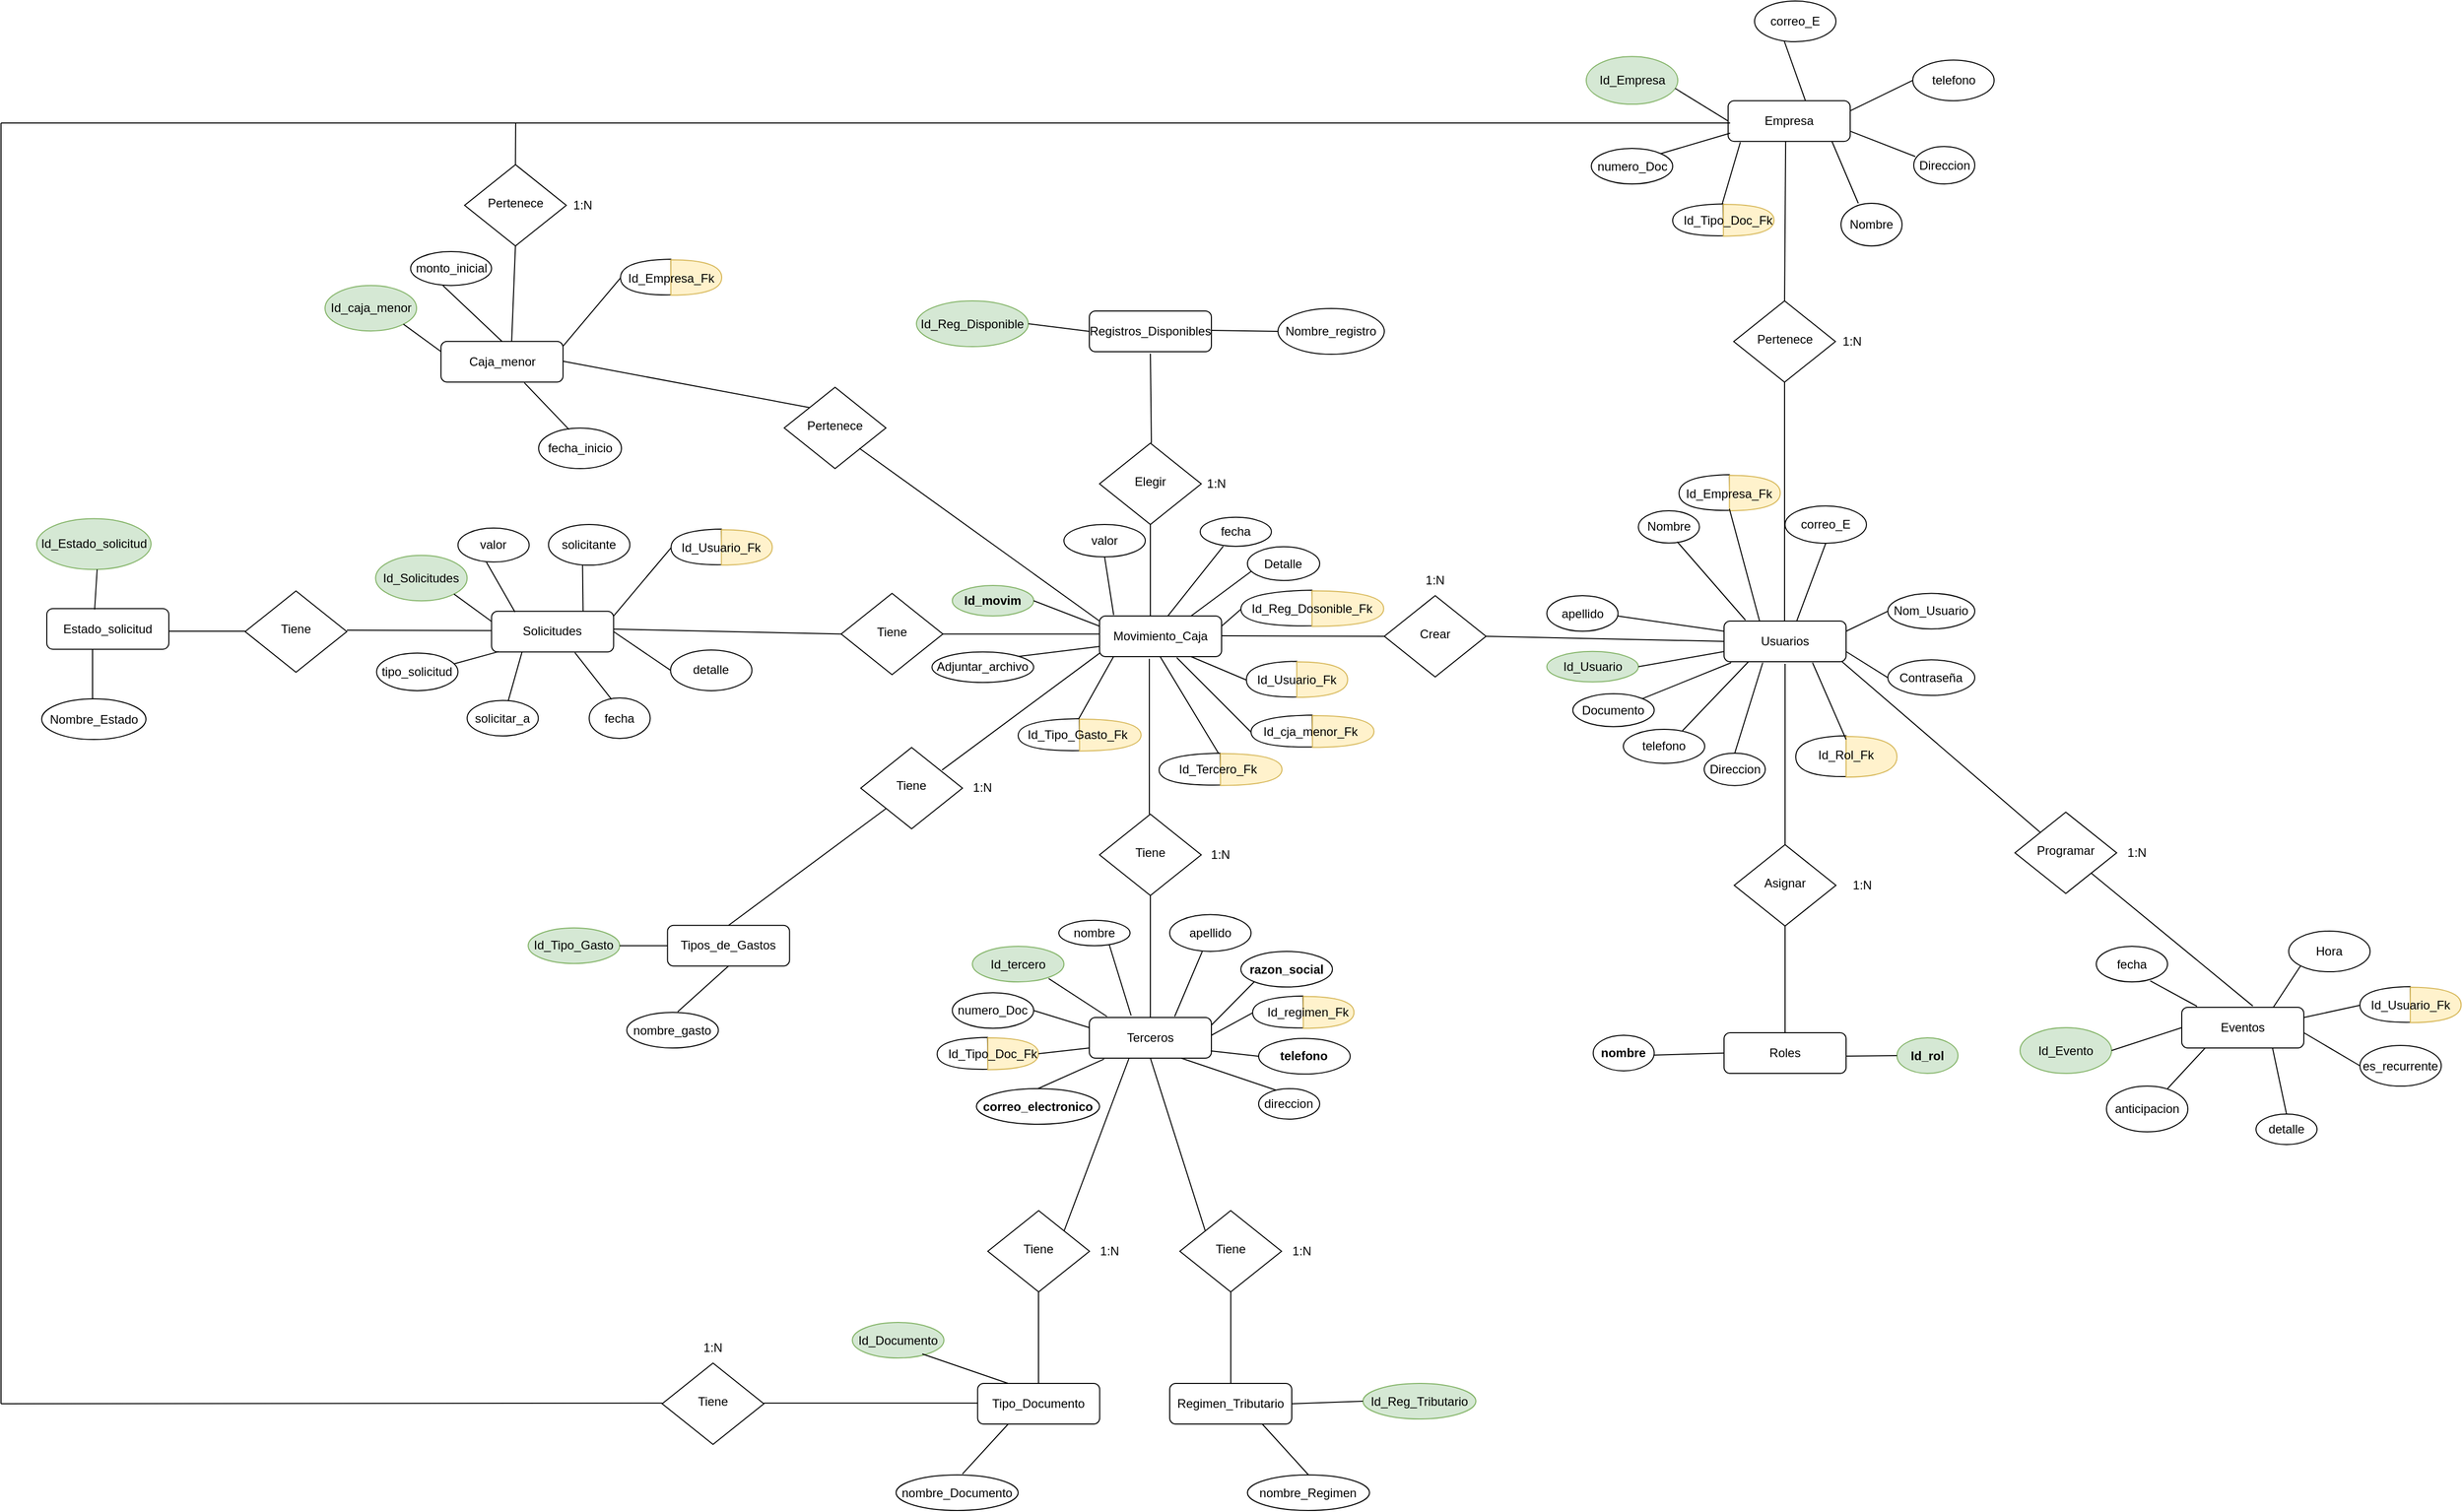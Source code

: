 <mxfile version="21.7.5" type="device">
  <diagram id="C5RBs43oDa-KdzZeNtuy" name="Page-1">
    <mxGraphModel dx="2768" dy="1785" grid="1" gridSize="10" guides="1" tooltips="1" connect="1" arrows="1" fold="1" page="1" pageScale="1" pageWidth="827" pageHeight="1169" math="0" shadow="0">
      <root>
        <mxCell id="WIyWlLk6GJQsqaUBKTNV-0" />
        <mxCell id="WIyWlLk6GJQsqaUBKTNV-1" parent="WIyWlLk6GJQsqaUBKTNV-0" />
        <mxCell id="WIyWlLk6GJQsqaUBKTNV-6" value="Crear" style="rhombus;whiteSpace=wrap;html=1;shadow=0;fontFamily=Helvetica;fontSize=12;align=center;strokeWidth=1;spacing=6;spacingTop=-4;" parent="WIyWlLk6GJQsqaUBKTNV-1" vertex="1">
          <mxGeometry x="20" y="185" width="100" height="80" as="geometry" />
        </mxCell>
        <mxCell id="WIyWlLk6GJQsqaUBKTNV-11" value="Usuarios" style="rounded=1;whiteSpace=wrap;html=1;fontSize=12;glass=0;strokeWidth=1;shadow=0;" parent="WIyWlLk6GJQsqaUBKTNV-1" vertex="1">
          <mxGeometry x="354" y="210" width="120" height="40" as="geometry" />
        </mxCell>
        <mxCell id="hKvbF2lr2sX63TXNmMgr-0" value="Movimiento_Caja" style="rounded=1;whiteSpace=wrap;html=1;fontSize=12;glass=0;strokeWidth=1;shadow=0;" parent="WIyWlLk6GJQsqaUBKTNV-1" vertex="1">
          <mxGeometry x="-260" y="205" width="120" height="40" as="geometry" />
        </mxCell>
        <mxCell id="hKvbF2lr2sX63TXNmMgr-1" value="" style="endArrow=none;html=1;rounded=0;exitX=1;exitY=0.5;exitDx=0;exitDy=0;" parent="WIyWlLk6GJQsqaUBKTNV-1" source="WIyWlLk6GJQsqaUBKTNV-6" edge="1">
          <mxGeometry width="50" height="50" relative="1" as="geometry">
            <mxPoint x="304" y="280" as="sourcePoint" />
            <mxPoint x="354" y="230" as="targetPoint" />
          </mxGeometry>
        </mxCell>
        <mxCell id="hKvbF2lr2sX63TXNmMgr-2" value="" style="endArrow=none;html=1;rounded=0;exitX=1;exitY=0.5;exitDx=0;exitDy=0;entryX=0;entryY=0.5;entryDx=0;entryDy=0;" parent="WIyWlLk6GJQsqaUBKTNV-1" target="WIyWlLk6GJQsqaUBKTNV-6" edge="1">
          <mxGeometry width="50" height="50" relative="1" as="geometry">
            <mxPoint x="-140" y="224.5" as="sourcePoint" />
            <mxPoint x="-50" y="225" as="targetPoint" />
          </mxGeometry>
        </mxCell>
        <mxCell id="hKvbF2lr2sX63TXNmMgr-4" value="" style="endArrow=none;html=1;rounded=0;entryX=0.408;entryY=1.053;entryDx=0;entryDy=0;entryPerimeter=0;" parent="WIyWlLk6GJQsqaUBKTNV-1" target="hKvbF2lr2sX63TXNmMgr-0" edge="1">
          <mxGeometry width="50" height="50" relative="1" as="geometry">
            <mxPoint x="-211" y="400" as="sourcePoint" />
            <mxPoint x="-160" y="285" as="targetPoint" />
          </mxGeometry>
        </mxCell>
        <mxCell id="hKvbF2lr2sX63TXNmMgr-7" value="" style="endArrow=none;html=1;rounded=0;entryX=0.5;entryY=1;entryDx=0;entryDy=0;" parent="WIyWlLk6GJQsqaUBKTNV-1" target="hKvbF2lr2sX63TXNmMgr-8" edge="1">
          <mxGeometry width="50" height="50" relative="1" as="geometry">
            <mxPoint x="-210" y="205" as="sourcePoint" />
            <mxPoint x="-211" y="117" as="targetPoint" />
          </mxGeometry>
        </mxCell>
        <mxCell id="hKvbF2lr2sX63TXNmMgr-8" value="Elegir" style="rhombus;whiteSpace=wrap;html=1;shadow=0;fontFamily=Helvetica;fontSize=12;align=center;strokeWidth=1;spacing=6;spacingTop=-4;" parent="WIyWlLk6GJQsqaUBKTNV-1" vertex="1">
          <mxGeometry x="-260" y="35" width="100" height="80" as="geometry" />
        </mxCell>
        <mxCell id="hKvbF2lr2sX63TXNmMgr-9" value="Registros_Disponibles" style="rounded=1;whiteSpace=wrap;html=1;fontSize=12;glass=0;strokeWidth=1;shadow=0;" parent="WIyWlLk6GJQsqaUBKTNV-1" vertex="1">
          <mxGeometry x="-270" y="-95" width="120" height="40" as="geometry" />
        </mxCell>
        <mxCell id="hKvbF2lr2sX63TXNmMgr-10" value="" style="endArrow=none;html=1;rounded=0;entryX=0.408;entryY=1.053;entryDx=0;entryDy=0;entryPerimeter=0;" parent="WIyWlLk6GJQsqaUBKTNV-1" edge="1">
          <mxGeometry width="50" height="50" relative="1" as="geometry">
            <mxPoint x="-209" y="35" as="sourcePoint" />
            <mxPoint x="-210" y="-53" as="targetPoint" />
          </mxGeometry>
        </mxCell>
        <mxCell id="hKvbF2lr2sX63TXNmMgr-11" value="Asignar" style="rhombus;whiteSpace=wrap;html=1;shadow=0;fontFamily=Helvetica;fontSize=12;align=center;strokeWidth=1;spacing=6;spacingTop=-4;" parent="WIyWlLk6GJQsqaUBKTNV-1" vertex="1">
          <mxGeometry x="364" y="430" width="100" height="80" as="geometry" />
        </mxCell>
        <mxCell id="hKvbF2lr2sX63TXNmMgr-12" value="" style="endArrow=none;html=1;rounded=0;entryX=0.408;entryY=1.053;entryDx=0;entryDy=0;entryPerimeter=0;exitX=0.5;exitY=0;exitDx=0;exitDy=0;" parent="WIyWlLk6GJQsqaUBKTNV-1" source="hKvbF2lr2sX63TXNmMgr-11" edge="1">
          <mxGeometry width="50" height="50" relative="1" as="geometry">
            <mxPoint x="415" y="340" as="sourcePoint" />
            <mxPoint x="414" y="252" as="targetPoint" />
          </mxGeometry>
        </mxCell>
        <mxCell id="hKvbF2lr2sX63TXNmMgr-13" value="" style="endArrow=none;html=1;rounded=0;entryX=0.5;entryY=1;entryDx=0;entryDy=0;" parent="WIyWlLk6GJQsqaUBKTNV-1" target="hKvbF2lr2sX63TXNmMgr-11" edge="1">
          <mxGeometry width="50" height="50" relative="1" as="geometry">
            <mxPoint x="414" y="615" as="sourcePoint" />
            <mxPoint x="413" y="527" as="targetPoint" />
          </mxGeometry>
        </mxCell>
        <mxCell id="hKvbF2lr2sX63TXNmMgr-14" value="Roles" style="rounded=1;whiteSpace=wrap;html=1;fontSize=12;glass=0;strokeWidth=1;shadow=0;" parent="WIyWlLk6GJQsqaUBKTNV-1" vertex="1">
          <mxGeometry x="354" y="615" width="120" height="40" as="geometry" />
        </mxCell>
        <mxCell id="hKvbF2lr2sX63TXNmMgr-15" value="Tiene" style="rhombus;whiteSpace=wrap;html=1;shadow=0;fontFamily=Helvetica;fontSize=12;align=center;strokeWidth=1;spacing=6;spacingTop=-4;" parent="WIyWlLk6GJQsqaUBKTNV-1" vertex="1">
          <mxGeometry x="-514" y="182.77" width="100" height="80" as="geometry" />
        </mxCell>
        <mxCell id="hKvbF2lr2sX63TXNmMgr-16" value="" style="endArrow=none;html=1;rounded=0;exitX=1;exitY=0.5;exitDx=0;exitDy=0;entryX=0;entryY=0.5;entryDx=0;entryDy=0;" parent="WIyWlLk6GJQsqaUBKTNV-1" target="hKvbF2lr2sX63TXNmMgr-15" edge="1">
          <mxGeometry width="50" height="50" relative="1" as="geometry">
            <mxPoint x="-780" y="217" as="sourcePoint" />
            <mxPoint x="-686" y="217" as="targetPoint" />
          </mxGeometry>
        </mxCell>
        <mxCell id="hKvbF2lr2sX63TXNmMgr-17" value="Solicitudes" style="rounded=1;whiteSpace=wrap;html=1;fontSize=12;glass=0;strokeWidth=1;shadow=0;" parent="WIyWlLk6GJQsqaUBKTNV-1" vertex="1">
          <mxGeometry x="-857.74" y="200.36" width="120" height="40" as="geometry" />
        </mxCell>
        <mxCell id="hKvbF2lr2sX63TXNmMgr-18" value="" style="endArrow=none;html=1;rounded=0;exitX=1;exitY=0.5;exitDx=0;exitDy=0;" parent="WIyWlLk6GJQsqaUBKTNV-1" source="hKvbF2lr2sX63TXNmMgr-15" edge="1">
          <mxGeometry width="50" height="50" relative="1" as="geometry">
            <mxPoint x="-354" y="222.77" as="sourcePoint" />
            <mxPoint x="-260" y="222.77" as="targetPoint" />
          </mxGeometry>
        </mxCell>
        <mxCell id="hKvbF2lr2sX63TXNmMgr-19" value="" style="endArrow=none;html=1;rounded=0;entryX=0.5;entryY=1;entryDx=0;entryDy=0;" parent="WIyWlLk6GJQsqaUBKTNV-1" target="hKvbF2lr2sX63TXNmMgr-20" edge="1">
          <mxGeometry width="50" height="50" relative="1" as="geometry">
            <mxPoint x="413.5" y="210" as="sourcePoint" />
            <mxPoint x="412.5" y="122" as="targetPoint" />
          </mxGeometry>
        </mxCell>
        <mxCell id="hKvbF2lr2sX63TXNmMgr-20" value="Pertenece" style="rhombus;whiteSpace=wrap;html=1;shadow=0;fontFamily=Helvetica;fontSize=12;align=center;strokeWidth=1;spacing=6;spacingTop=-4;" parent="WIyWlLk6GJQsqaUBKTNV-1" vertex="1">
          <mxGeometry x="363.51" y="-105" width="100" height="80" as="geometry" />
        </mxCell>
        <mxCell id="hKvbF2lr2sX63TXNmMgr-21" value="Empresa" style="rounded=1;whiteSpace=wrap;html=1;fontSize=12;glass=0;strokeWidth=1;shadow=0;" parent="WIyWlLk6GJQsqaUBKTNV-1" vertex="1">
          <mxGeometry x="358.01" y="-301.92" width="120" height="40" as="geometry" />
        </mxCell>
        <mxCell id="hKvbF2lr2sX63TXNmMgr-22" value="" style="endArrow=none;html=1;rounded=0;entryX=0.513;entryY=1;entryDx=0;entryDy=0;entryPerimeter=0;exitX=0.5;exitY=0;exitDx=0;exitDy=0;" parent="WIyWlLk6GJQsqaUBKTNV-1" source="hKvbF2lr2sX63TXNmMgr-20" edge="1">
          <mxGeometry width="50" height="50" relative="1" as="geometry">
            <mxPoint x="414.51" y="-120" as="sourcePoint" />
            <mxPoint x="414.57" y="-261.92" as="targetPoint" />
          </mxGeometry>
        </mxCell>
        <mxCell id="hKvbF2lr2sX63TXNmMgr-23" value="Programar" style="rhombus;whiteSpace=wrap;html=1;shadow=0;fontFamily=Helvetica;fontSize=12;align=center;strokeWidth=1;spacing=6;spacingTop=-4;" parent="WIyWlLk6GJQsqaUBKTNV-1" vertex="1">
          <mxGeometry x="640" y="398" width="100" height="80" as="geometry" />
        </mxCell>
        <mxCell id="hKvbF2lr2sX63TXNmMgr-24" value="" style="endArrow=none;html=1;rounded=0;exitX=0;exitY=0;exitDx=0;exitDy=0;" parent="WIyWlLk6GJQsqaUBKTNV-1" source="hKvbF2lr2sX63TXNmMgr-23" edge="1">
          <mxGeometry width="50" height="50" relative="1" as="geometry">
            <mxPoint x="691" y="398" as="sourcePoint" />
            <mxPoint x="470" y="250" as="targetPoint" />
          </mxGeometry>
        </mxCell>
        <mxCell id="hKvbF2lr2sX63TXNmMgr-25" value="" style="endArrow=none;html=1;rounded=0;entryX=1;entryY=1;entryDx=0;entryDy=0;exitX=0.582;exitY=-0.033;exitDx=0;exitDy=0;exitPerimeter=0;" parent="WIyWlLk6GJQsqaUBKTNV-1" source="hKvbF2lr2sX63TXNmMgr-26" target="hKvbF2lr2sX63TXNmMgr-23" edge="1">
          <mxGeometry width="50" height="50" relative="1" as="geometry">
            <mxPoint x="916" y="610" as="sourcePoint" />
            <mxPoint x="720" y="450" as="targetPoint" />
          </mxGeometry>
        </mxCell>
        <mxCell id="hKvbF2lr2sX63TXNmMgr-26" value="Eventos" style="rounded=1;whiteSpace=wrap;html=1;fontSize=12;glass=0;strokeWidth=1;shadow=0;" parent="WIyWlLk6GJQsqaUBKTNV-1" vertex="1">
          <mxGeometry x="804" y="590" width="120" height="40" as="geometry" />
        </mxCell>
        <mxCell id="9fsyOJVoywPFo-mloxT2-6" value="Adjuntar_archivo" style="ellipse;whiteSpace=wrap;html=1;" parent="WIyWlLk6GJQsqaUBKTNV-1" vertex="1">
          <mxGeometry x="-424.74" y="240.36" width="100" height="30" as="geometry" />
        </mxCell>
        <mxCell id="9fsyOJVoywPFo-mloxT2-11" value="Id_Reg_Disponible" style="ellipse;whiteSpace=wrap;html=1;fillColor=#d5e8d4;strokeColor=#82b366;" parent="WIyWlLk6GJQsqaUBKTNV-1" vertex="1">
          <mxGeometry x="-440" y="-105" width="110" height="45" as="geometry" />
        </mxCell>
        <mxCell id="9fsyOJVoywPFo-mloxT2-12" value="valor" style="ellipse;whiteSpace=wrap;html=1;" parent="WIyWlLk6GJQsqaUBKTNV-1" vertex="1">
          <mxGeometry x="-295" y="115.0" width="80" height="31.91" as="geometry" />
        </mxCell>
        <mxCell id="9fsyOJVoywPFo-mloxT2-13" value="Nombre_registro" style="ellipse;whiteSpace=wrap;html=1;" parent="WIyWlLk6GJQsqaUBKTNV-1" vertex="1">
          <mxGeometry x="-84.57" y="-97.5" width="104.57" height="45" as="geometry" />
        </mxCell>
        <mxCell id="9fsyOJVoywPFo-mloxT2-22" value="Id_Empresa" style="ellipse;whiteSpace=wrap;html=1;fillColor=#d5e8d4;strokeColor=#82b366;" parent="WIyWlLk6GJQsqaUBKTNV-1" vertex="1">
          <mxGeometry x="218.51" y="-345.38" width="90" height="46.92" as="geometry" />
        </mxCell>
        <mxCell id="9fsyOJVoywPFo-mloxT2-24" value="Nombre" style="ellipse;whiteSpace=wrap;html=1;" parent="WIyWlLk6GJQsqaUBKTNV-1" vertex="1">
          <mxGeometry x="469" y="-200.96" width="60" height="41.92" as="geometry" />
        </mxCell>
        <mxCell id="9fsyOJVoywPFo-mloxT2-25" value="Direccion" style="ellipse;whiteSpace=wrap;html=1;" parent="WIyWlLk6GJQsqaUBKTNV-1" vertex="1">
          <mxGeometry x="540.51" y="-256.92" width="60" height="36.92" as="geometry" />
        </mxCell>
        <mxCell id="9fsyOJVoywPFo-mloxT2-26" value="telefono" style="ellipse;whiteSpace=wrap;html=1;" parent="WIyWlLk6GJQsqaUBKTNV-1" vertex="1">
          <mxGeometry x="539.53" y="-341.92" width="80" height="40" as="geometry" />
        </mxCell>
        <mxCell id="9fsyOJVoywPFo-mloxT2-28" value="correo_E" style="ellipse;whiteSpace=wrap;html=1;" parent="WIyWlLk6GJQsqaUBKTNV-1" vertex="1">
          <mxGeometry x="384" y="-400" width="80" height="40" as="geometry" />
        </mxCell>
        <mxCell id="9fsyOJVoywPFo-mloxT2-29" value="Id_Usuario" style="ellipse;whiteSpace=wrap;html=1;fillColor=#d5e8d4;strokeColor=#82b366;" parent="WIyWlLk6GJQsqaUBKTNV-1" vertex="1">
          <mxGeometry x="179.77" y="239.91" width="90" height="30" as="geometry" />
        </mxCell>
        <mxCell id="9fsyOJVoywPFo-mloxT2-30" value="Documento" style="ellipse;whiteSpace=wrap;html=1;" parent="WIyWlLk6GJQsqaUBKTNV-1" vertex="1">
          <mxGeometry x="205.34" y="281.52" width="80" height="32.32" as="geometry" />
        </mxCell>
        <mxCell id="9fsyOJVoywPFo-mloxT2-31" value="Nombre" style="ellipse;whiteSpace=wrap;html=1;" parent="WIyWlLk6GJQsqaUBKTNV-1" vertex="1">
          <mxGeometry x="269.77" y="101.54" width="60" height="31.73" as="geometry" />
        </mxCell>
        <mxCell id="9fsyOJVoywPFo-mloxT2-33" value="telefono" style="ellipse;whiteSpace=wrap;html=1;" parent="WIyWlLk6GJQsqaUBKTNV-1" vertex="1">
          <mxGeometry x="255" y="316.54" width="80" height="33.46" as="geometry" />
        </mxCell>
        <mxCell id="9fsyOJVoywPFo-mloxT2-34" value="apellido" style="ellipse;whiteSpace=wrap;html=1;" parent="WIyWlLk6GJQsqaUBKTNV-1" vertex="1">
          <mxGeometry x="179.77" y="185" width="70" height="35" as="geometry" />
        </mxCell>
        <mxCell id="9fsyOJVoywPFo-mloxT2-35" value="correo_E" style="ellipse;whiteSpace=wrap;html=1;" parent="WIyWlLk6GJQsqaUBKTNV-1" vertex="1">
          <mxGeometry x="414" y="96.72" width="80" height="36.73" as="geometry" />
        </mxCell>
        <mxCell id="9fsyOJVoywPFo-mloxT2-36" value="" style="shape=or;whiteSpace=wrap;html=1;rotation=-181;" parent="WIyWlLk6GJQsqaUBKTNV-1" vertex="1">
          <mxGeometry x="424.51" y="323.36" width="49.83" height="40.09" as="geometry" />
        </mxCell>
        <mxCell id="9fsyOJVoywPFo-mloxT2-37" value="" style="shape=or;whiteSpace=wrap;html=1;fillColor=#fff2cc;strokeColor=#d6b656;" parent="WIyWlLk6GJQsqaUBKTNV-1" vertex="1">
          <mxGeometry x="474.0" y="323.54" width="50" height="40" as="geometry" />
        </mxCell>
        <mxCell id="9fsyOJVoywPFo-mloxT2-38" value="Id_Rol_Fk" style="text;html=1;strokeColor=none;fillColor=none;align=center;verticalAlign=middle;whiteSpace=wrap;rounded=0;" parent="WIyWlLk6GJQsqaUBKTNV-1" vertex="1">
          <mxGeometry x="444.0" y="326.54" width="60" height="30" as="geometry" />
        </mxCell>
        <mxCell id="9fsyOJVoywPFo-mloxT2-42" value="" style="shape=or;whiteSpace=wrap;html=1;rotation=-181;" parent="WIyWlLk6GJQsqaUBKTNV-1" vertex="1">
          <mxGeometry x="-681.27" y="119.91" width="49.83" height="35.09" as="geometry" />
        </mxCell>
        <mxCell id="9fsyOJVoywPFo-mloxT2-43" value="" style="shape=or;whiteSpace=wrap;html=1;fillColor=#fff2cc;strokeColor=#d6b656;" parent="WIyWlLk6GJQsqaUBKTNV-1" vertex="1">
          <mxGeometry x="-631.74" y="120.09" width="50" height="34.82" as="geometry" />
        </mxCell>
        <mxCell id="9fsyOJVoywPFo-mloxT2-44" value="Id_Usuario_Fk" style="text;html=1;strokeColor=none;fillColor=none;align=center;verticalAlign=middle;whiteSpace=wrap;rounded=0;" parent="WIyWlLk6GJQsqaUBKTNV-1" vertex="1">
          <mxGeometry x="-661.74" y="123.09" width="60" height="30" as="geometry" />
        </mxCell>
        <mxCell id="9fsyOJVoywPFo-mloxT2-51" value="Id_Solicitudes" style="ellipse;whiteSpace=wrap;html=1;fillColor=#d5e8d4;strokeColor=#82b366;" parent="WIyWlLk6GJQsqaUBKTNV-1" vertex="1">
          <mxGeometry x="-971.74" y="145.36" width="90" height="44.73" as="geometry" />
        </mxCell>
        <mxCell id="9fsyOJVoywPFo-mloxT2-52" value="tipo_solicitud" style="ellipse;whiteSpace=wrap;html=1;" parent="WIyWlLk6GJQsqaUBKTNV-1" vertex="1">
          <mxGeometry x="-970.74" y="241.54" width="80" height="36.91" as="geometry" />
        </mxCell>
        <mxCell id="9fsyOJVoywPFo-mloxT2-53" value="solicitar_a" style="ellipse;whiteSpace=wrap;html=1;" parent="WIyWlLk6GJQsqaUBKTNV-1" vertex="1">
          <mxGeometry x="-881.74" y="288.18" width="70" height="34.82" as="geometry" />
        </mxCell>
        <mxCell id="9fsyOJVoywPFo-mloxT2-54" value="fecha" style="ellipse;whiteSpace=wrap;html=1;" parent="WIyWlLk6GJQsqaUBKTNV-1" vertex="1">
          <mxGeometry x="-761.74" y="285.68" width="60" height="39.82" as="geometry" />
        </mxCell>
        <mxCell id="9fsyOJVoywPFo-mloxT2-55" value="detalle" style="ellipse;whiteSpace=wrap;html=1;" parent="WIyWlLk6GJQsqaUBKTNV-1" vertex="1">
          <mxGeometry x="-681.74" y="238.45" width="80" height="40" as="geometry" />
        </mxCell>
        <mxCell id="9fsyOJVoywPFo-mloxT2-56" value="valor" style="ellipse;whiteSpace=wrap;html=1;" parent="WIyWlLk6GJQsqaUBKTNV-1" vertex="1">
          <mxGeometry x="-890.74" y="118.54" width="70" height="33.37" as="geometry" />
        </mxCell>
        <mxCell id="9fsyOJVoywPFo-mloxT2-57" value="solicitante" style="ellipse;whiteSpace=wrap;html=1;" parent="WIyWlLk6GJQsqaUBKTNV-1" vertex="1">
          <mxGeometry x="-801.74" y="115.0" width="80" height="40" as="geometry" />
        </mxCell>
        <mxCell id="9fsyOJVoywPFo-mloxT2-69" value="Id_Evento" style="ellipse;whiteSpace=wrap;html=1;fillColor=#d5e8d4;strokeColor=#82b366;" parent="WIyWlLk6GJQsqaUBKTNV-1" vertex="1">
          <mxGeometry x="645" y="610" width="90" height="45" as="geometry" />
        </mxCell>
        <mxCell id="9fsyOJVoywPFo-mloxT2-70" value="anticipacion" style="ellipse;whiteSpace=wrap;html=1;" parent="WIyWlLk6GJQsqaUBKTNV-1" vertex="1">
          <mxGeometry x="730" y="667.5" width="80" height="45" as="geometry" />
        </mxCell>
        <mxCell id="9fsyOJVoywPFo-mloxT2-71" value="detalle" style="ellipse;whiteSpace=wrap;html=1;" parent="WIyWlLk6GJQsqaUBKTNV-1" vertex="1">
          <mxGeometry x="877" y="695" width="60" height="30" as="geometry" />
        </mxCell>
        <mxCell id="9fsyOJVoywPFo-mloxT2-72" value="fecha" style="ellipse;whiteSpace=wrap;html=1;" parent="WIyWlLk6GJQsqaUBKTNV-1" vertex="1">
          <mxGeometry x="720" y="530" width="70" height="35" as="geometry" />
        </mxCell>
        <mxCell id="9fsyOJVoywPFo-mloxT2-73" value="Hora" style="ellipse;whiteSpace=wrap;html=1;" parent="WIyWlLk6GJQsqaUBKTNV-1" vertex="1">
          <mxGeometry x="909.15" y="515" width="80" height="40" as="geometry" />
        </mxCell>
        <mxCell id="9fsyOJVoywPFo-mloxT2-74" value="es_recurrente" style="ellipse;whiteSpace=wrap;html=1;" parent="WIyWlLk6GJQsqaUBKTNV-1" vertex="1">
          <mxGeometry x="979.15" y="627.5" width="80" height="40" as="geometry" />
        </mxCell>
        <mxCell id="9fsyOJVoywPFo-mloxT2-75" value="Id_rol" style="ellipse;whiteSpace=wrap;html=1;fontStyle=1;fillColor=#d5e8d4;strokeColor=#82b366;" parent="WIyWlLk6GJQsqaUBKTNV-1" vertex="1">
          <mxGeometry x="524" y="620" width="60" height="35" as="geometry" />
        </mxCell>
        <mxCell id="9fsyOJVoywPFo-mloxT2-76" value="nombre" style="ellipse;whiteSpace=wrap;html=1;fontStyle=1" parent="WIyWlLk6GJQsqaUBKTNV-1" vertex="1">
          <mxGeometry x="225.34" y="617.5" width="60" height="35" as="geometry" />
        </mxCell>
        <mxCell id="9fsyOJVoywPFo-mloxT2-83" value="Id_movim" style="ellipse;whiteSpace=wrap;html=1;fontStyle=1;fillColor=#d5e8d4;strokeColor=#82b366;" parent="WIyWlLk6GJQsqaUBKTNV-1" vertex="1">
          <mxGeometry x="-404.74" y="175" width="80" height="30" as="geometry" />
        </mxCell>
        <mxCell id="pNk2tmR_bfupAsyvcBOg-7" value="Direccion" style="ellipse;whiteSpace=wrap;html=1;" parent="WIyWlLk6GJQsqaUBKTNV-1" vertex="1">
          <mxGeometry x="334.51" y="340" width="60" height="31.82" as="geometry" />
        </mxCell>
        <mxCell id="pNk2tmR_bfupAsyvcBOg-11" value="" style="shape=or;whiteSpace=wrap;html=1;rotation=-181;" parent="WIyWlLk6GJQsqaUBKTNV-1" vertex="1">
          <mxGeometry x="309.75" y="66.45" width="49.83" height="35.09" as="geometry" />
        </mxCell>
        <mxCell id="pNk2tmR_bfupAsyvcBOg-12" value="" style="shape=or;whiteSpace=wrap;html=1;fillColor=#fff2cc;strokeColor=#d6b656;" parent="WIyWlLk6GJQsqaUBKTNV-1" vertex="1">
          <mxGeometry x="359.28" y="66.63" width="50" height="34.82" as="geometry" />
        </mxCell>
        <mxCell id="pNk2tmR_bfupAsyvcBOg-13" value="Id_Empresa_Fk" style="text;html=1;strokeColor=none;fillColor=none;align=center;verticalAlign=middle;whiteSpace=wrap;rounded=0;" parent="WIyWlLk6GJQsqaUBKTNV-1" vertex="1">
          <mxGeometry x="329.28" y="69.63" width="60" height="30" as="geometry" />
        </mxCell>
        <mxCell id="pNk2tmR_bfupAsyvcBOg-22" value="" style="endArrow=none;html=1;rounded=0;entryX=0.363;entryY=0.975;entryDx=0;entryDy=0;entryPerimeter=0;" parent="WIyWlLk6GJQsqaUBKTNV-1" target="9fsyOJVoywPFo-mloxT2-28" edge="1">
          <mxGeometry width="50" height="50" relative="1" as="geometry">
            <mxPoint x="434" y="-301.92" as="sourcePoint" />
            <mxPoint x="484" y="-351.92" as="targetPoint" />
          </mxGeometry>
        </mxCell>
        <mxCell id="pNk2tmR_bfupAsyvcBOg-23" value="" style="endArrow=none;html=1;rounded=0;entryX=0;entryY=0.5;entryDx=0;entryDy=0;exitX=1;exitY=0.25;exitDx=0;exitDy=0;" parent="WIyWlLk6GJQsqaUBKTNV-1" source="hKvbF2lr2sX63TXNmMgr-21" target="9fsyOJVoywPFo-mloxT2-26" edge="1">
          <mxGeometry width="50" height="50" relative="1" as="geometry">
            <mxPoint x="480" y="-300" as="sourcePoint" />
            <mxPoint x="473" y="-351" as="targetPoint" />
          </mxGeometry>
        </mxCell>
        <mxCell id="pNk2tmR_bfupAsyvcBOg-25" value="" style="endArrow=none;html=1;rounded=0;entryX=0.025;entryY=0.269;entryDx=0;entryDy=0;exitX=1;exitY=0.75;exitDx=0;exitDy=0;entryPerimeter=0;" parent="WIyWlLk6GJQsqaUBKTNV-1" source="hKvbF2lr2sX63TXNmMgr-21" target="9fsyOJVoywPFo-mloxT2-25" edge="1">
          <mxGeometry width="50" height="50" relative="1" as="geometry">
            <mxPoint x="488" y="-282" as="sourcePoint" />
            <mxPoint x="550" y="-312" as="targetPoint" />
          </mxGeometry>
        </mxCell>
        <mxCell id="pNk2tmR_bfupAsyvcBOg-26" value="" style="endArrow=none;html=1;rounded=0;entryX=0.283;entryY=-0.001;entryDx=0;entryDy=0;exitX=0.85;exitY=0.998;exitDx=0;exitDy=0;entryPerimeter=0;exitPerimeter=0;" parent="WIyWlLk6GJQsqaUBKTNV-1" source="hKvbF2lr2sX63TXNmMgr-21" target="9fsyOJVoywPFo-mloxT2-24" edge="1">
          <mxGeometry width="50" height="50" relative="1" as="geometry">
            <mxPoint x="488" y="-262" as="sourcePoint" />
            <mxPoint x="552" y="-237" as="targetPoint" />
          </mxGeometry>
        </mxCell>
        <mxCell id="pNk2tmR_bfupAsyvcBOg-27" value="" style="endArrow=none;html=1;rounded=0;entryX=0.603;entryY=0.012;entryDx=0;entryDy=0;exitX=0.1;exitY=1.023;exitDx=0;exitDy=0;entryPerimeter=0;exitPerimeter=0;" parent="WIyWlLk6GJQsqaUBKTNV-1" source="hKvbF2lr2sX63TXNmMgr-21" edge="1">
          <mxGeometry width="50" height="50" relative="1" as="geometry">
            <mxPoint x="470" y="-252" as="sourcePoint" />
            <mxPoint x="352.24" y="-200.517" as="targetPoint" />
          </mxGeometry>
        </mxCell>
        <mxCell id="pNk2tmR_bfupAsyvcBOg-28" value="" style="endArrow=none;html=1;rounded=0;entryX=0.972;entryY=0.669;entryDx=0;entryDy=0;exitX=0;exitY=0.5;exitDx=0;exitDy=0;entryPerimeter=0;" parent="WIyWlLk6GJQsqaUBKTNV-1" source="hKvbF2lr2sX63TXNmMgr-21" target="9fsyOJVoywPFo-mloxT2-22" edge="1">
          <mxGeometry width="50" height="50" relative="1" as="geometry">
            <mxPoint x="380" y="-251" as="sourcePoint" />
            <mxPoint x="328" y="-213" as="targetPoint" />
          </mxGeometry>
        </mxCell>
        <mxCell id="pNk2tmR_bfupAsyvcBOg-38" value="Estado_solicitud" style="rounded=1;whiteSpace=wrap;html=1;fontSize=12;glass=0;strokeWidth=1;shadow=0;" parent="WIyWlLk6GJQsqaUBKTNV-1" vertex="1">
          <mxGeometry x="-1295" y="197.7" width="120" height="40" as="geometry" />
        </mxCell>
        <mxCell id="pNk2tmR_bfupAsyvcBOg-39" value="Id_Estado_solicitud" style="ellipse;whiteSpace=wrap;html=1;fillColor=#d5e8d4;strokeColor=#82b366;" parent="WIyWlLk6GJQsqaUBKTNV-1" vertex="1">
          <mxGeometry x="-1305" y="109.24" width="112.5" height="50" as="geometry" />
        </mxCell>
        <mxCell id="pNk2tmR_bfupAsyvcBOg-40" value="Nombre_Estado" style="ellipse;whiteSpace=wrap;html=1;" parent="WIyWlLk6GJQsqaUBKTNV-1" vertex="1">
          <mxGeometry x="-1300" y="286.54" width="102.5" height="40" as="geometry" />
        </mxCell>
        <mxCell id="pNk2tmR_bfupAsyvcBOg-41" value="" style="endArrow=none;html=1;rounded=0;exitX=0.85;exitY=0.998;exitDx=0;exitDy=0;exitPerimeter=0;entryX=0.392;entryY=0.023;entryDx=0;entryDy=0;entryPerimeter=0;" parent="WIyWlLk6GJQsqaUBKTNV-1" target="pNk2tmR_bfupAsyvcBOg-38" edge="1">
          <mxGeometry width="50" height="50" relative="1" as="geometry">
            <mxPoint x="-1245.5" y="159.24" as="sourcePoint" />
            <mxPoint x="-1245" y="194.62" as="targetPoint" />
          </mxGeometry>
        </mxCell>
        <mxCell id="pNk2tmR_bfupAsyvcBOg-42" value="" style="endArrow=none;html=1;rounded=0;exitX=0.375;exitY=0.998;exitDx=0;exitDy=0;exitPerimeter=0;entryX=0.392;entryY=0.023;entryDx=0;entryDy=0;entryPerimeter=0;" parent="WIyWlLk6GJQsqaUBKTNV-1" source="pNk2tmR_bfupAsyvcBOg-38" edge="1">
          <mxGeometry width="50" height="50" relative="1" as="geometry">
            <mxPoint x="-1247.5" y="247.16" as="sourcePoint" />
            <mxPoint x="-1250" y="286.54" as="targetPoint" />
          </mxGeometry>
        </mxCell>
        <mxCell id="pNk2tmR_bfupAsyvcBOg-43" value="" style="endArrow=none;html=1;rounded=0;entryX=0.917;entryY=1.025;entryDx=0;entryDy=0;entryPerimeter=0;exitX=0.75;exitY=0;exitDx=0;exitDy=0;" parent="WIyWlLk6GJQsqaUBKTNV-1" source="hKvbF2lr2sX63TXNmMgr-17" edge="1">
          <mxGeometry width="50" height="50" relative="1" as="geometry">
            <mxPoint x="-771.74" y="195.09" as="sourcePoint" />
            <mxPoint x="-768.24" y="155.0" as="targetPoint" />
          </mxGeometry>
        </mxCell>
        <mxCell id="pNk2tmR_bfupAsyvcBOg-44" value="" style="endArrow=none;html=1;rounded=0;exitX=0.192;exitY=0.018;exitDx=0;exitDy=0;exitPerimeter=0;entryX=0.4;entryY=1.005;entryDx=0;entryDy=0;entryPerimeter=0;" parent="WIyWlLk6GJQsqaUBKTNV-1" source="hKvbF2lr2sX63TXNmMgr-17" target="9fsyOJVoywPFo-mloxT2-56" edge="1">
          <mxGeometry width="50" height="50" relative="1" as="geometry">
            <mxPoint x="-855.74" y="195.09" as="sourcePoint" />
            <mxPoint x="-851.74" y="145.09" as="targetPoint" />
          </mxGeometry>
        </mxCell>
        <mxCell id="pNk2tmR_bfupAsyvcBOg-45" value="" style="endArrow=none;html=1;rounded=0;exitX=0;exitY=0.25;exitDx=0;exitDy=0;entryX=1;entryY=1;entryDx=0;entryDy=0;" parent="WIyWlLk6GJQsqaUBKTNV-1" source="hKvbF2lr2sX63TXNmMgr-17" target="9fsyOJVoywPFo-mloxT2-51" edge="1">
          <mxGeometry width="50" height="50" relative="1" as="geometry">
            <mxPoint x="-824.74" y="211.09" as="sourcePoint" />
            <mxPoint x="-852.74" y="162.09" as="targetPoint" />
          </mxGeometry>
        </mxCell>
        <mxCell id="pNk2tmR_bfupAsyvcBOg-46" value="" style="endArrow=none;html=1;rounded=0;exitX=0.058;exitY=0.993;exitDx=0;exitDy=0;entryX=0.95;entryY=0.286;entryDx=0;entryDy=0;entryPerimeter=0;exitPerimeter=0;" parent="WIyWlLk6GJQsqaUBKTNV-1" source="hKvbF2lr2sX63TXNmMgr-17" target="9fsyOJVoywPFo-mloxT2-52" edge="1">
          <mxGeometry width="50" height="50" relative="1" as="geometry">
            <mxPoint x="-847.74" y="220.09" as="sourcePoint" />
            <mxPoint x="-884.74" y="193.09" as="targetPoint" />
          </mxGeometry>
        </mxCell>
        <mxCell id="pNk2tmR_bfupAsyvcBOg-47" value="" style="endArrow=none;html=1;rounded=0;entryX=0.25;entryY=1;entryDx=0;entryDy=0;exitX=0.75;exitY=0;exitDx=0;exitDy=0;" parent="WIyWlLk6GJQsqaUBKTNV-1" target="hKvbF2lr2sX63TXNmMgr-17" edge="1">
          <mxGeometry width="50" height="50" relative="1" as="geometry">
            <mxPoint x="-841.24" y="288.18" as="sourcePoint" />
            <mxPoint x="-841.74" y="243.09" as="targetPoint" />
          </mxGeometry>
        </mxCell>
        <mxCell id="pNk2tmR_bfupAsyvcBOg-48" value="" style="endArrow=none;html=1;rounded=0;entryX=0.683;entryY=1.018;entryDx=0;entryDy=0;exitX=0.367;exitY=0.035;exitDx=0;exitDy=0;entryPerimeter=0;exitPerimeter=0;" parent="WIyWlLk6GJQsqaUBKTNV-1" source="9fsyOJVoywPFo-mloxT2-54" target="hKvbF2lr2sX63TXNmMgr-17" edge="1">
          <mxGeometry width="50" height="50" relative="1" as="geometry">
            <mxPoint x="-831.24" y="298.18" as="sourcePoint" />
            <mxPoint x="-817.74" y="250.09" as="targetPoint" />
          </mxGeometry>
        </mxCell>
        <mxCell id="pNk2tmR_bfupAsyvcBOg-49" value="" style="endArrow=none;html=1;rounded=0;entryX=1;entryY=0.5;entryDx=0;entryDy=0;exitX=0;exitY=0.5;exitDx=0;exitDy=0;" parent="WIyWlLk6GJQsqaUBKTNV-1" source="9fsyOJVoywPFo-mloxT2-55" target="hKvbF2lr2sX63TXNmMgr-17" edge="1">
          <mxGeometry width="50" height="50" relative="1" as="geometry">
            <mxPoint x="-729.74" y="297.09" as="sourcePoint" />
            <mxPoint x="-765.74" y="251.09" as="targetPoint" />
          </mxGeometry>
        </mxCell>
        <mxCell id="pNk2tmR_bfupAsyvcBOg-50" value="" style="endArrow=none;html=1;rounded=0;" parent="WIyWlLk6GJQsqaUBKTNV-1" edge="1">
          <mxGeometry width="50" height="50" relative="1" as="geometry">
            <mxPoint x="790" y="670" as="sourcePoint" />
            <mxPoint x="827" y="630" as="targetPoint" />
          </mxGeometry>
        </mxCell>
        <mxCell id="pNk2tmR_bfupAsyvcBOg-51" value="" style="endArrow=none;html=1;rounded=0;exitX=0.5;exitY=0;exitDx=0;exitDy=0;" parent="WIyWlLk6GJQsqaUBKTNV-1" source="9fsyOJVoywPFo-mloxT2-71" edge="1">
          <mxGeometry width="50" height="50" relative="1" as="geometry">
            <mxPoint x="856.24" y="670" as="sourcePoint" />
            <mxPoint x="893.24" y="630" as="targetPoint" />
          </mxGeometry>
        </mxCell>
        <mxCell id="pNk2tmR_bfupAsyvcBOg-52" value="" style="endArrow=none;html=1;rounded=0;exitX=0;exitY=0.5;exitDx=0;exitDy=0;" parent="WIyWlLk6GJQsqaUBKTNV-1" source="9fsyOJVoywPFo-mloxT2-74" edge="1">
          <mxGeometry width="50" height="50" relative="1" as="geometry">
            <mxPoint x="937.76" y="680" as="sourcePoint" />
            <mxPoint x="924" y="615" as="targetPoint" />
          </mxGeometry>
        </mxCell>
        <mxCell id="pNk2tmR_bfupAsyvcBOg-53" value="" style="endArrow=none;html=1;rounded=0;exitX=0;exitY=1;exitDx=0;exitDy=0;entryX=0.75;entryY=0;entryDx=0;entryDy=0;" parent="WIyWlLk6GJQsqaUBKTNV-1" source="9fsyOJVoywPFo-mloxT2-73" target="hKvbF2lr2sX63TXNmMgr-26" edge="1">
          <mxGeometry width="50" height="50" relative="1" as="geometry">
            <mxPoint x="948.5" y="590" as="sourcePoint" />
            <mxPoint x="893.5" y="557" as="targetPoint" />
          </mxGeometry>
        </mxCell>
        <mxCell id="pNk2tmR_bfupAsyvcBOg-54" value="" style="endArrow=none;html=1;rounded=0;entryX=0;entryY=0.5;entryDx=0;entryDy=0;exitX=1;exitY=0.5;exitDx=0;exitDy=0;" parent="WIyWlLk6GJQsqaUBKTNV-1" source="9fsyOJVoywPFo-mloxT2-69" target="hKvbF2lr2sX63TXNmMgr-26" edge="1">
          <mxGeometry width="50" height="50" relative="1" as="geometry">
            <mxPoint x="736.5" y="630" as="sourcePoint" />
            <mxPoint x="773.5" y="590" as="targetPoint" />
          </mxGeometry>
        </mxCell>
        <mxCell id="pNk2tmR_bfupAsyvcBOg-55" value="" style="endArrow=none;html=1;rounded=0;entryX=0.125;entryY=-0.025;entryDx=0;entryDy=0;exitX=0.757;exitY=0.971;exitDx=0;exitDy=0;entryPerimeter=0;exitPerimeter=0;" parent="WIyWlLk6GJQsqaUBKTNV-1" source="9fsyOJVoywPFo-mloxT2-72" target="hKvbF2lr2sX63TXNmMgr-26" edge="1">
          <mxGeometry width="50" height="50" relative="1" as="geometry">
            <mxPoint x="758" y="585" as="sourcePoint" />
            <mxPoint x="827" y="562" as="targetPoint" />
          </mxGeometry>
        </mxCell>
        <mxCell id="pNk2tmR_bfupAsyvcBOg-56" value="" style="endArrow=none;html=1;rounded=0;entryX=0.5;entryY=1;entryDx=0;entryDy=0;" parent="WIyWlLk6GJQsqaUBKTNV-1" target="pNk2tmR_bfupAsyvcBOg-13" edge="1">
          <mxGeometry width="50" height="50" relative="1" as="geometry">
            <mxPoint x="389" y="210.27" as="sourcePoint" />
            <mxPoint x="439" y="160.27" as="targetPoint" />
          </mxGeometry>
        </mxCell>
        <mxCell id="pNk2tmR_bfupAsyvcBOg-57" value="" style="endArrow=none;html=1;rounded=0;entryX=0.637;entryY=0.96;entryDx=0;entryDy=0;entryPerimeter=0;exitX=0.175;exitY=-0.025;exitDx=0;exitDy=0;exitPerimeter=0;" parent="WIyWlLk6GJQsqaUBKTNV-1" source="WIyWlLk6GJQsqaUBKTNV-11" target="9fsyOJVoywPFo-mloxT2-31" edge="1">
          <mxGeometry width="50" height="50" relative="1" as="geometry">
            <mxPoint x="399" y="220.27" as="sourcePoint" />
            <mxPoint x="369" y="110" as="targetPoint" />
          </mxGeometry>
        </mxCell>
        <mxCell id="pNk2tmR_bfupAsyvcBOg-59" value="" style="endArrow=none;html=1;rounded=0;entryX=0.7;entryY=0.9;entryDx=0;entryDy=0;entryPerimeter=0;exitX=0;exitY=0.25;exitDx=0;exitDy=0;" parent="WIyWlLk6GJQsqaUBKTNV-1" source="WIyWlLk6GJQsqaUBKTNV-11" edge="1">
          <mxGeometry width="50" height="50" relative="1" as="geometry">
            <mxPoint x="329.28" y="256" as="sourcePoint" />
            <mxPoint x="249.28" y="205" as="targetPoint" />
          </mxGeometry>
        </mxCell>
        <mxCell id="pNk2tmR_bfupAsyvcBOg-60" value="" style="endArrow=none;html=1;rounded=0;entryX=1;entryY=0.5;entryDx=0;entryDy=0;exitX=0;exitY=0.75;exitDx=0;exitDy=0;" parent="WIyWlLk6GJQsqaUBKTNV-1" source="WIyWlLk6GJQsqaUBKTNV-11" target="9fsyOJVoywPFo-mloxT2-29" edge="1">
          <mxGeometry width="50" height="50" relative="1" as="geometry">
            <mxPoint x="364" y="230" as="sourcePoint" />
            <mxPoint x="259.28" y="215" as="targetPoint" />
          </mxGeometry>
        </mxCell>
        <mxCell id="pNk2tmR_bfupAsyvcBOg-61" value="" style="endArrow=none;html=1;rounded=0;entryX=1;entryY=0;entryDx=0;entryDy=0;exitX=0.058;exitY=1.025;exitDx=0;exitDy=0;exitPerimeter=0;" parent="WIyWlLk6GJQsqaUBKTNV-1" source="WIyWlLk6GJQsqaUBKTNV-11" target="9fsyOJVoywPFo-mloxT2-30" edge="1">
          <mxGeometry width="50" height="50" relative="1" as="geometry">
            <mxPoint x="364" y="250" as="sourcePoint" />
            <mxPoint x="280" y="265" as="targetPoint" />
          </mxGeometry>
        </mxCell>
        <mxCell id="pNk2tmR_bfupAsyvcBOg-62" value="" style="endArrow=none;html=1;rounded=0;entryX=0.725;entryY=0.044;entryDx=0;entryDy=0;exitX=0.2;exitY=1;exitDx=0;exitDy=0;exitPerimeter=0;entryPerimeter=0;" parent="WIyWlLk6GJQsqaUBKTNV-1" source="WIyWlLk6GJQsqaUBKTNV-11" target="9fsyOJVoywPFo-mloxT2-33" edge="1">
          <mxGeometry width="50" height="50" relative="1" as="geometry">
            <mxPoint x="371" y="261" as="sourcePoint" />
            <mxPoint x="284" y="296" as="targetPoint" />
          </mxGeometry>
        </mxCell>
        <mxCell id="pNk2tmR_bfupAsyvcBOg-63" value="" style="endArrow=none;html=1;rounded=0;entryX=0.5;entryY=0;entryDx=0;entryDy=0;exitX=0.317;exitY=1.025;exitDx=0;exitDy=0;exitPerimeter=0;" parent="WIyWlLk6GJQsqaUBKTNV-1" source="WIyWlLk6GJQsqaUBKTNV-11" target="pNk2tmR_bfupAsyvcBOg-7" edge="1">
          <mxGeometry width="50" height="50" relative="1" as="geometry">
            <mxPoint x="388" y="260" as="sourcePoint" />
            <mxPoint x="323" y="328" as="targetPoint" />
          </mxGeometry>
        </mxCell>
        <mxCell id="pNk2tmR_bfupAsyvcBOg-64" value="" style="endArrow=none;html=1;rounded=0;entryX=0.5;entryY=0;entryDx=0;entryDy=0;exitX=0.317;exitY=1.025;exitDx=0;exitDy=0;exitPerimeter=0;" parent="WIyWlLk6GJQsqaUBKTNV-1" target="9fsyOJVoywPFo-mloxT2-38" edge="1">
          <mxGeometry width="50" height="50" relative="1" as="geometry">
            <mxPoint x="441" y="251" as="sourcePoint" />
            <mxPoint x="414" y="340" as="targetPoint" />
          </mxGeometry>
        </mxCell>
        <mxCell id="pNk2tmR_bfupAsyvcBOg-66" value="" style="endArrow=none;html=1;rounded=0;entryX=1;entryY=0.5;entryDx=0;entryDy=0;entryPerimeter=0;exitX=1;exitY=0.118;exitDx=0;exitDy=0;exitPerimeter=0;" parent="WIyWlLk6GJQsqaUBKTNV-1" source="hKvbF2lr2sX63TXNmMgr-17" target="9fsyOJVoywPFo-mloxT2-42" edge="1">
          <mxGeometry width="50" height="50" relative="1" as="geometry">
            <mxPoint x="-1377.4" y="203.36" as="sourcePoint" />
            <mxPoint x="-1308.4" y="237.36" as="targetPoint" />
          </mxGeometry>
        </mxCell>
        <mxCell id="pNk2tmR_bfupAsyvcBOg-67" value="" style="endArrow=none;html=1;rounded=0;exitX=0.594;exitY=0.011;exitDx=0;exitDy=0;entryX=0.5;entryY=1;entryDx=0;entryDy=0;exitPerimeter=0;" parent="WIyWlLk6GJQsqaUBKTNV-1" source="WIyWlLk6GJQsqaUBKTNV-11" target="9fsyOJVoywPFo-mloxT2-35" edge="1">
          <mxGeometry width="50" height="50" relative="1" as="geometry">
            <mxPoint x="394.51" y="170.18" as="sourcePoint" />
            <mxPoint x="460" y="140" as="targetPoint" />
          </mxGeometry>
        </mxCell>
        <mxCell id="pNk2tmR_bfupAsyvcBOg-68" value="" style="endArrow=none;html=1;rounded=0;entryX=0;entryY=0.5;entryDx=0;entryDy=0;exitX=1;exitY=0.5;exitDx=0;exitDy=0;" parent="WIyWlLk6GJQsqaUBKTNV-1" target="9fsyOJVoywPFo-mloxT2-75" edge="1">
          <mxGeometry width="50" height="50" relative="1" as="geometry">
            <mxPoint x="474.34" y="638" as="sourcePoint" />
            <mxPoint x="543.34" y="615" as="targetPoint" />
          </mxGeometry>
        </mxCell>
        <mxCell id="pNk2tmR_bfupAsyvcBOg-69" value="" style="endArrow=none;html=1;rounded=0;entryX=0;entryY=0.5;entryDx=0;entryDy=0;exitX=1;exitY=0.5;exitDx=0;exitDy=0;" parent="WIyWlLk6GJQsqaUBKTNV-1" target="hKvbF2lr2sX63TXNmMgr-14" edge="1">
          <mxGeometry width="50" height="50" relative="1" as="geometry">
            <mxPoint x="284.85" y="637.02" as="sourcePoint" />
            <mxPoint x="334.51" y="637.02" as="targetPoint" />
          </mxGeometry>
        </mxCell>
        <mxCell id="pNk2tmR_bfupAsyvcBOg-77" value="Tiene" style="rhombus;whiteSpace=wrap;html=1;shadow=0;fontFamily=Helvetica;fontSize=12;align=center;strokeWidth=1;spacing=6;spacingTop=-4;" parent="WIyWlLk6GJQsqaUBKTNV-1" vertex="1">
          <mxGeometry x="-260" y="400" width="100" height="80" as="geometry" />
        </mxCell>
        <mxCell id="pNk2tmR_bfupAsyvcBOg-79" value="" style="endArrow=none;html=1;rounded=0;entryX=0.5;entryY=1;entryDx=0;entryDy=0;" parent="WIyWlLk6GJQsqaUBKTNV-1" edge="1">
          <mxGeometry width="50" height="50" relative="1" as="geometry">
            <mxPoint x="-210" y="600" as="sourcePoint" />
            <mxPoint x="-210" y="480" as="targetPoint" />
          </mxGeometry>
        </mxCell>
        <mxCell id="pNk2tmR_bfupAsyvcBOg-80" value="Terceros" style="rounded=1;whiteSpace=wrap;html=1;fontSize=12;glass=0;strokeWidth=1;shadow=0;" parent="WIyWlLk6GJQsqaUBKTNV-1" vertex="1">
          <mxGeometry x="-270" y="600" width="120" height="40" as="geometry" />
        </mxCell>
        <mxCell id="pNk2tmR_bfupAsyvcBOg-81" value="Id_tercero" style="ellipse;whiteSpace=wrap;html=1;fillColor=#d5e8d4;strokeColor=#82b366;" parent="WIyWlLk6GJQsqaUBKTNV-1" vertex="1">
          <mxGeometry x="-385" y="530" width="90" height="35" as="geometry" />
        </mxCell>
        <mxCell id="pNk2tmR_bfupAsyvcBOg-82" value="numero_Doc" style="ellipse;whiteSpace=wrap;html=1;" parent="WIyWlLk6GJQsqaUBKTNV-1" vertex="1">
          <mxGeometry x="-404.74" y="575.63" width="80" height="35" as="geometry" />
        </mxCell>
        <mxCell id="pNk2tmR_bfupAsyvcBOg-83" value="direccion" style="ellipse;whiteSpace=wrap;html=1;" parent="WIyWlLk6GJQsqaUBKTNV-1" vertex="1">
          <mxGeometry x="-103.55" y="670" width="60" height="30" as="geometry" />
        </mxCell>
        <mxCell id="pNk2tmR_bfupAsyvcBOg-84" value="razon_social&lt;br&gt;" style="ellipse;whiteSpace=wrap;html=1;fontStyle=1" parent="WIyWlLk6GJQsqaUBKTNV-1" vertex="1">
          <mxGeometry x="-121.02" y="535.01" width="90" height="35" as="geometry" />
        </mxCell>
        <mxCell id="pNk2tmR_bfupAsyvcBOg-85" value="apellido&lt;br&gt;" style="ellipse;whiteSpace=wrap;html=1;" parent="WIyWlLk6GJQsqaUBKTNV-1" vertex="1">
          <mxGeometry x="-191.02" y="498.76" width="80" height="36.25" as="geometry" />
        </mxCell>
        <mxCell id="pNk2tmR_bfupAsyvcBOg-86" value="nombre" style="ellipse;whiteSpace=wrap;html=1;" parent="WIyWlLk6GJQsqaUBKTNV-1" vertex="1">
          <mxGeometry x="-300" y="504.38" width="70" height="25" as="geometry" />
        </mxCell>
        <mxCell id="pNk2tmR_bfupAsyvcBOg-87" value="" style="shape=or;whiteSpace=wrap;html=1;rotation=-181;" parent="WIyWlLk6GJQsqaUBKTNV-1" vertex="1">
          <mxGeometry x="-419.66" y="620" width="49.83" height="31.34" as="geometry" />
        </mxCell>
        <mxCell id="pNk2tmR_bfupAsyvcBOg-90" value="" style="shape=or;whiteSpace=wrap;html=1;rotation=0;fillColor=#fff2cc;strokeColor=#d6b656;" parent="WIyWlLk6GJQsqaUBKTNV-1" vertex="1">
          <mxGeometry x="-369.83" y="620" width="49.83" height="31.34" as="geometry" />
        </mxCell>
        <mxCell id="pNk2tmR_bfupAsyvcBOg-91" value="Id_Tipo_Doc_Fk" style="text;html=1;strokeColor=none;fillColor=none;align=center;verticalAlign=middle;whiteSpace=wrap;rounded=0;" parent="WIyWlLk6GJQsqaUBKTNV-1" vertex="1">
          <mxGeometry x="-394.74" y="620.67" width="60" height="30" as="geometry" />
        </mxCell>
        <mxCell id="pNk2tmR_bfupAsyvcBOg-92" value="" style="shape=or;whiteSpace=wrap;html=1;rotation=-181;" parent="WIyWlLk6GJQsqaUBKTNV-1" vertex="1">
          <mxGeometry x="-109.49" y="579.29" width="49.83" height="31.34" as="geometry" />
        </mxCell>
        <mxCell id="pNk2tmR_bfupAsyvcBOg-93" value="" style="shape=or;whiteSpace=wrap;html=1;rotation=0;fillColor=#fff2cc;strokeColor=#d6b656;" parent="WIyWlLk6GJQsqaUBKTNV-1" vertex="1">
          <mxGeometry x="-59.66" y="579.29" width="49.83" height="31.34" as="geometry" />
        </mxCell>
        <mxCell id="pNk2tmR_bfupAsyvcBOg-94" value="Id_regimen_Fk" style="text;html=1;strokeColor=none;fillColor=none;align=center;verticalAlign=middle;whiteSpace=wrap;rounded=0;" parent="WIyWlLk6GJQsqaUBKTNV-1" vertex="1">
          <mxGeometry x="-84.57" y="579.96" width="60" height="30" as="geometry" />
        </mxCell>
        <mxCell id="pNk2tmR_bfupAsyvcBOg-95" value="telefono&lt;br&gt;" style="ellipse;whiteSpace=wrap;html=1;fontStyle=1" parent="WIyWlLk6GJQsqaUBKTNV-1" vertex="1">
          <mxGeometry x="-103.55" y="620.67" width="90" height="35" as="geometry" />
        </mxCell>
        <mxCell id="pNk2tmR_bfupAsyvcBOg-96" value="correo_electronico" style="ellipse;whiteSpace=wrap;html=1;fontStyle=1" parent="WIyWlLk6GJQsqaUBKTNV-1" vertex="1">
          <mxGeometry x="-381.02" y="670" width="121.02" height="35" as="geometry" />
        </mxCell>
        <mxCell id="pNk2tmR_bfupAsyvcBOg-98" value="" style="endArrow=none;html=1;rounded=0;entryX=0;entryY=1;entryDx=0;entryDy=0;" parent="WIyWlLk6GJQsqaUBKTNV-1" target="pNk2tmR_bfupAsyvcBOg-84" edge="1">
          <mxGeometry width="50" height="50" relative="1" as="geometry">
            <mxPoint x="-150" y="607.5" as="sourcePoint" />
            <mxPoint x="-100" y="557.5" as="targetPoint" />
          </mxGeometry>
        </mxCell>
        <mxCell id="pNk2tmR_bfupAsyvcBOg-99" value="" style="endArrow=none;html=1;rounded=0;entryX=1;entryY=0.5;entryDx=0;entryDy=0;entryPerimeter=0;" parent="WIyWlLk6GJQsqaUBKTNV-1" target="pNk2tmR_bfupAsyvcBOg-92" edge="1">
          <mxGeometry width="50" height="50" relative="1" as="geometry">
            <mxPoint x="-150" y="617.5" as="sourcePoint" />
            <mxPoint x="-97" y="580" as="targetPoint" />
          </mxGeometry>
        </mxCell>
        <mxCell id="pNk2tmR_bfupAsyvcBOg-100" value="" style="endArrow=none;html=1;rounded=0;entryX=0;entryY=0.5;entryDx=0;entryDy=0;" parent="WIyWlLk6GJQsqaUBKTNV-1" target="pNk2tmR_bfupAsyvcBOg-95" edge="1">
          <mxGeometry width="50" height="50" relative="1" as="geometry">
            <mxPoint x="-150.68" y="632.84" as="sourcePoint" />
            <mxPoint x="-105.68" y="631.34" as="targetPoint" />
          </mxGeometry>
        </mxCell>
        <mxCell id="pNk2tmR_bfupAsyvcBOg-101" value="" style="endArrow=none;html=1;rounded=0;entryX=0.279;entryY=0.046;entryDx=0;entryDy=0;entryPerimeter=0;" parent="WIyWlLk6GJQsqaUBKTNV-1" target="pNk2tmR_bfupAsyvcBOg-83" edge="1">
          <mxGeometry width="50" height="50" relative="1" as="geometry">
            <mxPoint x="-179.7" y="640" as="sourcePoint" />
            <mxPoint x="-121.02" y="672.16" as="targetPoint" />
          </mxGeometry>
        </mxCell>
        <mxCell id="pNk2tmR_bfupAsyvcBOg-102" value="" style="endArrow=none;html=1;rounded=0;entryX=0.5;entryY=0;entryDx=0;entryDy=0;exitX=0.12;exitY=1.023;exitDx=0;exitDy=0;exitPerimeter=0;" parent="WIyWlLk6GJQsqaUBKTNV-1" source="pNk2tmR_bfupAsyvcBOg-80" target="pNk2tmR_bfupAsyvcBOg-96" edge="1">
          <mxGeometry width="50" height="50" relative="1" as="geometry">
            <mxPoint x="-216.7" y="640" as="sourcePoint" />
            <mxPoint x="-160" y="711" as="targetPoint" />
          </mxGeometry>
        </mxCell>
        <mxCell id="pNk2tmR_bfupAsyvcBOg-103" value="" style="endArrow=none;html=1;rounded=0;entryX=1;entryY=0.5;entryDx=0;entryDy=0;entryPerimeter=0;exitX=0;exitY=0.75;exitDx=0;exitDy=0;" parent="WIyWlLk6GJQsqaUBKTNV-1" source="pNk2tmR_bfupAsyvcBOg-80" target="pNk2tmR_bfupAsyvcBOg-90" edge="1">
          <mxGeometry width="50" height="50" relative="1" as="geometry">
            <mxPoint x="-260" y="639.33" as="sourcePoint" />
            <mxPoint x="-264.3" y="739.33" as="targetPoint" />
          </mxGeometry>
        </mxCell>
        <mxCell id="pNk2tmR_bfupAsyvcBOg-104" value="" style="endArrow=none;html=1;rounded=0;entryX=1;entryY=0.5;entryDx=0;entryDy=0;exitX=0;exitY=0.25;exitDx=0;exitDy=0;" parent="WIyWlLk6GJQsqaUBKTNV-1" source="pNk2tmR_bfupAsyvcBOg-80" target="pNk2tmR_bfupAsyvcBOg-82" edge="1">
          <mxGeometry width="50" height="50" relative="1" as="geometry">
            <mxPoint x="-295" y="575.63" as="sourcePoint" />
            <mxPoint x="-340" y="648.3" as="targetPoint" />
          </mxGeometry>
        </mxCell>
        <mxCell id="pNk2tmR_bfupAsyvcBOg-106" value="" style="endArrow=none;html=1;rounded=0;entryX=0.709;entryY=0.969;entryDx=0;entryDy=0;entryPerimeter=0;exitX=0.342;exitY=-0.049;exitDx=0;exitDy=0;exitPerimeter=0;" parent="WIyWlLk6GJQsqaUBKTNV-1" source="pNk2tmR_bfupAsyvcBOg-80" target="pNk2tmR_bfupAsyvcBOg-86" edge="1">
          <mxGeometry width="50" height="50" relative="1" as="geometry">
            <mxPoint x="-240" y="551.7" as="sourcePoint" />
            <mxPoint x="-319.92" y="535" as="targetPoint" />
          </mxGeometry>
        </mxCell>
        <mxCell id="pNk2tmR_bfupAsyvcBOg-107" value="" style="endArrow=none;html=1;rounded=0;entryX=0.7;entryY=0.1;entryDx=0;entryDy=0;entryPerimeter=0;exitX=0.144;exitY=-0.025;exitDx=0;exitDy=0;exitPerimeter=0;" parent="WIyWlLk6GJQsqaUBKTNV-1" source="pNk2tmR_bfupAsyvcBOg-80" edge="1">
          <mxGeometry width="50" height="50" relative="1" as="geometry">
            <mxPoint x="-240" y="533.35" as="sourcePoint" />
            <mxPoint x="-310" y="561.65" as="targetPoint" />
          </mxGeometry>
        </mxCell>
        <mxCell id="pNk2tmR_bfupAsyvcBOg-108" value="" style="endArrow=none;html=1;rounded=0;entryX=0;entryY=1;entryDx=0;entryDy=0;exitX=0.699;exitY=-0.025;exitDx=0;exitDy=0;exitPerimeter=0;" parent="WIyWlLk6GJQsqaUBKTNV-1" source="pNk2tmR_bfupAsyvcBOg-80" edge="1">
          <mxGeometry width="50" height="50" relative="1" as="geometry">
            <mxPoint x="-201" y="577.51" as="sourcePoint" />
            <mxPoint x="-159" y="535.01" as="targetPoint" />
          </mxGeometry>
        </mxCell>
        <mxCell id="pNk2tmR_bfupAsyvcBOg-109" value="Tiene" style="rhombus;whiteSpace=wrap;html=1;shadow=0;fontFamily=Helvetica;fontSize=12;align=center;strokeWidth=1;spacing=6;spacingTop=-4;" parent="WIyWlLk6GJQsqaUBKTNV-1" vertex="1">
          <mxGeometry x="-369.83" y="790" width="100" height="80" as="geometry" />
        </mxCell>
        <mxCell id="pNk2tmR_bfupAsyvcBOg-110" value="Tiene" style="rhombus;whiteSpace=wrap;html=1;shadow=0;fontFamily=Helvetica;fontSize=12;align=center;strokeWidth=1;spacing=6;spacingTop=-4;" parent="WIyWlLk6GJQsqaUBKTNV-1" vertex="1">
          <mxGeometry x="-181.02" y="790" width="100" height="80" as="geometry" />
        </mxCell>
        <mxCell id="pNk2tmR_bfupAsyvcBOg-111" value="" style="endArrow=none;html=1;rounded=0;entryX=0.5;entryY=1;entryDx=0;entryDy=0;exitX=1;exitY=0;exitDx=0;exitDy=0;" parent="WIyWlLk6GJQsqaUBKTNV-1" source="pNk2tmR_bfupAsyvcBOg-109" edge="1">
          <mxGeometry width="50" height="50" relative="1" as="geometry">
            <mxPoint x="-230.95" y="775" as="sourcePoint" />
            <mxPoint x="-230.95" y="640" as="targetPoint" />
          </mxGeometry>
        </mxCell>
        <mxCell id="pNk2tmR_bfupAsyvcBOg-112" value="" style="endArrow=none;html=1;rounded=0;entryX=0.5;entryY=1;entryDx=0;entryDy=0;exitX=0;exitY=0;exitDx=0;exitDy=0;" parent="WIyWlLk6GJQsqaUBKTNV-1" source="pNk2tmR_bfupAsyvcBOg-110" target="pNk2tmR_bfupAsyvcBOg-80" edge="1">
          <mxGeometry width="50" height="50" relative="1" as="geometry">
            <mxPoint x="-285" y="820" as="sourcePoint" />
            <mxPoint x="-220.95" y="650" as="targetPoint" />
          </mxGeometry>
        </mxCell>
        <mxCell id="pNk2tmR_bfupAsyvcBOg-113" value="" style="endArrow=none;html=1;rounded=0;entryX=0.5;entryY=1;entryDx=0;entryDy=0;" parent="WIyWlLk6GJQsqaUBKTNV-1" edge="1">
          <mxGeometry width="50" height="50" relative="1" as="geometry">
            <mxPoint x="-320" y="960" as="sourcePoint" />
            <mxPoint x="-320" y="870" as="targetPoint" />
          </mxGeometry>
        </mxCell>
        <mxCell id="pNk2tmR_bfupAsyvcBOg-114" value="" style="endArrow=none;html=1;rounded=0;entryX=0.5;entryY=1;entryDx=0;entryDy=0;" parent="WIyWlLk6GJQsqaUBKTNV-1" edge="1">
          <mxGeometry width="50" height="50" relative="1" as="geometry">
            <mxPoint x="-130.95" y="960" as="sourcePoint" />
            <mxPoint x="-130.95" y="870" as="targetPoint" />
          </mxGeometry>
        </mxCell>
        <mxCell id="pNk2tmR_bfupAsyvcBOg-115" value="Tipo_Documento" style="rounded=1;whiteSpace=wrap;html=1;fontSize=12;glass=0;strokeWidth=1;shadow=0;" parent="WIyWlLk6GJQsqaUBKTNV-1" vertex="1">
          <mxGeometry x="-379.83" y="960" width="120" height="40" as="geometry" />
        </mxCell>
        <mxCell id="pNk2tmR_bfupAsyvcBOg-116" value="Regimen_Tributario" style="rounded=1;whiteSpace=wrap;html=1;fontSize=12;glass=0;strokeWidth=1;shadow=0;" parent="WIyWlLk6GJQsqaUBKTNV-1" vertex="1">
          <mxGeometry x="-191.02" y="960" width="120" height="40" as="geometry" />
        </mxCell>
        <mxCell id="pNk2tmR_bfupAsyvcBOg-117" value="Id_Documento" style="ellipse;whiteSpace=wrap;html=1;fillColor=#d5e8d4;strokeColor=#82b366;" parent="WIyWlLk6GJQsqaUBKTNV-1" vertex="1">
          <mxGeometry x="-503" y="900" width="90" height="35" as="geometry" />
        </mxCell>
        <mxCell id="pNk2tmR_bfupAsyvcBOg-118" value="nombre_Documento" style="ellipse;whiteSpace=wrap;html=1;" parent="WIyWlLk6GJQsqaUBKTNV-1" vertex="1">
          <mxGeometry x="-460" y="1050" width="120" height="35" as="geometry" />
        </mxCell>
        <mxCell id="pNk2tmR_bfupAsyvcBOg-119" value="Id_Reg_Tributario" style="ellipse;whiteSpace=wrap;html=1;fillColor=#d5e8d4;strokeColor=#82b366;" parent="WIyWlLk6GJQsqaUBKTNV-1" vertex="1">
          <mxGeometry x="-0.98" y="960" width="110.98" height="35" as="geometry" />
        </mxCell>
        <mxCell id="pNk2tmR_bfupAsyvcBOg-120" value="nombre_Regimen" style="ellipse;whiteSpace=wrap;html=1;" parent="WIyWlLk6GJQsqaUBKTNV-1" vertex="1">
          <mxGeometry x="-114.57" y="1050" width="120" height="35" as="geometry" />
        </mxCell>
        <mxCell id="pNk2tmR_bfupAsyvcBOg-121" value="" style="endArrow=none;html=1;rounded=0;exitX=0.5;exitY=0;exitDx=0;exitDy=0;" parent="WIyWlLk6GJQsqaUBKTNV-1" source="pNk2tmR_bfupAsyvcBOg-120" edge="1">
          <mxGeometry width="50" height="50" relative="1" as="geometry">
            <mxPoint x="-150" y="1050" as="sourcePoint" />
            <mxPoint x="-100" y="1000" as="targetPoint" />
          </mxGeometry>
        </mxCell>
        <mxCell id="pNk2tmR_bfupAsyvcBOg-122" value="" style="endArrow=none;html=1;rounded=0;exitX=0;exitY=0.5;exitDx=0;exitDy=0;" parent="WIyWlLk6GJQsqaUBKTNV-1" source="pNk2tmR_bfupAsyvcBOg-119" edge="1">
          <mxGeometry width="50" height="50" relative="1" as="geometry">
            <mxPoint x="-26.02" y="1030" as="sourcePoint" />
            <mxPoint x="-71.02" y="980" as="targetPoint" />
          </mxGeometry>
        </mxCell>
        <mxCell id="pNk2tmR_bfupAsyvcBOg-123" value="" style="endArrow=none;html=1;rounded=0;exitX=0.25;exitY=0;exitDx=0;exitDy=0;entryX=0.764;entryY=0.886;entryDx=0;entryDy=0;entryPerimeter=0;" parent="WIyWlLk6GJQsqaUBKTNV-1" source="pNk2tmR_bfupAsyvcBOg-115" target="pNk2tmR_bfupAsyvcBOg-117" edge="1">
          <mxGeometry width="50" height="50" relative="1" as="geometry">
            <mxPoint x="-359.66" y="930" as="sourcePoint" />
            <mxPoint x="-419.66" y="930" as="targetPoint" />
          </mxGeometry>
        </mxCell>
        <mxCell id="pNk2tmR_bfupAsyvcBOg-124" value="" style="endArrow=none;html=1;rounded=0;exitX=0.25;exitY=1;exitDx=0;exitDy=0;" parent="WIyWlLk6GJQsqaUBKTNV-1" source="pNk2tmR_bfupAsyvcBOg-115" edge="1">
          <mxGeometry width="50" height="50" relative="1" as="geometry">
            <mxPoint x="-334.74" y="1049.05" as="sourcePoint" />
            <mxPoint x="-394.74" y="1049.05" as="targetPoint" />
          </mxGeometry>
        </mxCell>
        <mxCell id="pNk2tmR_bfupAsyvcBOg-131" value="" style="endArrow=none;html=1;rounded=0;entryX=0;entryY=0.25;entryDx=0;entryDy=0;exitX=1;exitY=0.5;exitDx=0;exitDy=0;" parent="WIyWlLk6GJQsqaUBKTNV-1" target="hKvbF2lr2sX63TXNmMgr-0" edge="1" source="9fsyOJVoywPFo-mloxT2-83">
          <mxGeometry width="50" height="50" relative="1" as="geometry">
            <mxPoint x="-320" y="183" as="sourcePoint" />
            <mxPoint x="-254.9" y="260.18" as="targetPoint" />
          </mxGeometry>
        </mxCell>
        <mxCell id="pNk2tmR_bfupAsyvcBOg-134" value="" style="endArrow=none;html=1;rounded=0;entryX=0;entryY=0.5;entryDx=0;entryDy=0;" parent="WIyWlLk6GJQsqaUBKTNV-1" target="9fsyOJVoywPFo-mloxT2-13" edge="1">
          <mxGeometry width="50" height="50" relative="1" as="geometry">
            <mxPoint x="-150" y="-76" as="sourcePoint" />
            <mxPoint x="-98.98" y="-110" as="targetPoint" />
          </mxGeometry>
        </mxCell>
        <mxCell id="pNk2tmR_bfupAsyvcBOg-137" value="" style="endArrow=none;html=1;rounded=0;entryX=1;entryY=0.5;entryDx=0;entryDy=0;exitX=0;exitY=0.5;exitDx=0;exitDy=0;" parent="WIyWlLk6GJQsqaUBKTNV-1" source="hKvbF2lr2sX63TXNmMgr-9" target="9fsyOJVoywPFo-mloxT2-11" edge="1">
          <mxGeometry width="50" height="50" relative="1" as="geometry">
            <mxPoint x="-289.75" y="-120" as="sourcePoint" />
            <mxPoint x="-349.92" y="-86.5" as="targetPoint" />
          </mxGeometry>
        </mxCell>
        <mxCell id="R-zBUZBKhOUNtTLP8pOk-0" value="1:N" style="text;html=1;strokeColor=none;fillColor=none;align=center;verticalAlign=middle;whiteSpace=wrap;rounded=0;" parent="WIyWlLk6GJQsqaUBKTNV-1" vertex="1">
          <mxGeometry x="40" y="155" width="60" height="30" as="geometry" />
        </mxCell>
        <mxCell id="PA4ipUrF3JQTh2IGeVRI-0" value="Tiene" style="rhombus;whiteSpace=wrap;html=1;shadow=0;fontFamily=Helvetica;fontSize=12;align=center;strokeWidth=1;spacing=6;spacingTop=-4;" parent="WIyWlLk6GJQsqaUBKTNV-1" vertex="1">
          <mxGeometry x="-494.74" y="334.37" width="100" height="80" as="geometry" />
        </mxCell>
        <mxCell id="PA4ipUrF3JQTh2IGeVRI-1" value="" style="endArrow=none;html=1;rounded=0;entryX=0;entryY=0.75;entryDx=0;entryDy=0;exitX=1;exitY=0;exitDx=0;exitDy=0;" parent="WIyWlLk6GJQsqaUBKTNV-1" edge="1">
          <mxGeometry width="50" height="50" relative="1" as="geometry">
            <mxPoint x="-414.83" y="356.54" as="sourcePoint" />
            <mxPoint x="-259.83" y="241.54" as="targetPoint" />
          </mxGeometry>
        </mxCell>
        <mxCell id="PA4ipUrF3JQTh2IGeVRI-2" value="" style="endArrow=none;html=1;rounded=0;entryX=0;entryY=0.75;entryDx=0;entryDy=0;exitX=1;exitY=0;exitDx=0;exitDy=0;" parent="WIyWlLk6GJQsqaUBKTNV-1" edge="1">
          <mxGeometry width="50" height="50" relative="1" as="geometry">
            <mxPoint x="-624.74" y="509.37" as="sourcePoint" />
            <mxPoint x="-469.74" y="394.37" as="targetPoint" />
          </mxGeometry>
        </mxCell>
        <mxCell id="PA4ipUrF3JQTh2IGeVRI-3" value="Tipos_de_Gastos" style="rounded=1;whiteSpace=wrap;html=1;fontSize=12;glass=0;strokeWidth=1;shadow=0;" parent="WIyWlLk6GJQsqaUBKTNV-1" vertex="1">
          <mxGeometry x="-684.74" y="509.37" width="120" height="40" as="geometry" />
        </mxCell>
        <mxCell id="PA4ipUrF3JQTh2IGeVRI-4" value="" style="shape=or;whiteSpace=wrap;html=1;rotation=-181;" parent="WIyWlLk6GJQsqaUBKTNV-1" vertex="1">
          <mxGeometry x="-340.0" y="306.57" width="60.34" height="31.34" as="geometry" />
        </mxCell>
        <mxCell id="PA4ipUrF3JQTh2IGeVRI-5" value="" style="shape=or;whiteSpace=wrap;html=1;rotation=0;fillColor=#fff2cc;strokeColor=#d6b656;" parent="WIyWlLk6GJQsqaUBKTNV-1" vertex="1">
          <mxGeometry x="-279.66" y="306.48" width="60.51" height="31.34" as="geometry" />
        </mxCell>
        <mxCell id="PA4ipUrF3JQTh2IGeVRI-6" value="Id_Tipo_Gasto_Fk" style="text;html=1;strokeColor=none;fillColor=none;align=center;verticalAlign=middle;whiteSpace=wrap;rounded=0;" parent="WIyWlLk6GJQsqaUBKTNV-1" vertex="1">
          <mxGeometry x="-309.15" y="307.24" width="55.42" height="30" as="geometry" />
        </mxCell>
        <mxCell id="PA4ipUrF3JQTh2IGeVRI-7" value="Id_Tipo_Gasto" style="ellipse;whiteSpace=wrap;html=1;fillColor=#d5e8d4;strokeColor=#82b366;" parent="WIyWlLk6GJQsqaUBKTNV-1" vertex="1">
          <mxGeometry x="-821.74" y="511.87" width="90" height="35" as="geometry" />
        </mxCell>
        <mxCell id="PA4ipUrF3JQTh2IGeVRI-8" value="" style="endArrow=none;html=1;rounded=0;entryX=0;entryY=0.5;entryDx=0;entryDy=0;exitX=1;exitY=0.5;exitDx=0;exitDy=0;" parent="WIyWlLk6GJQsqaUBKTNV-1" source="PA4ipUrF3JQTh2IGeVRI-7" target="PA4ipUrF3JQTh2IGeVRI-3" edge="1">
          <mxGeometry width="50" height="50" relative="1" as="geometry">
            <mxPoint x="-731.74" y="533.13" as="sourcePoint" />
            <mxPoint x="-681.74" y="483.13" as="targetPoint" />
          </mxGeometry>
        </mxCell>
        <mxCell id="PA4ipUrF3JQTh2IGeVRI-9" value="nombre_gasto" style="ellipse;whiteSpace=wrap;html=1;" parent="WIyWlLk6GJQsqaUBKTNV-1" vertex="1">
          <mxGeometry x="-724.74" y="595" width="90" height="35" as="geometry" />
        </mxCell>
        <mxCell id="PA4ipUrF3JQTh2IGeVRI-10" value="" style="endArrow=none;html=1;rounded=0;entryX=0.5;entryY=1;entryDx=0;entryDy=0;" parent="WIyWlLk6GJQsqaUBKTNV-1" target="PA4ipUrF3JQTh2IGeVRI-3" edge="1">
          <mxGeometry width="50" height="50" relative="1" as="geometry">
            <mxPoint x="-674.74" y="594.37" as="sourcePoint" />
            <mxPoint x="-674.74" y="539.37" as="targetPoint" />
          </mxGeometry>
        </mxCell>
        <mxCell id="PA4ipUrF3JQTh2IGeVRI-11" value="" style="shape=or;whiteSpace=wrap;html=1;rotation=-181;" parent="WIyWlLk6GJQsqaUBKTNV-1" vertex="1">
          <mxGeometry x="-201.45" y="340.48" width="60.34" height="31.34" as="geometry" />
        </mxCell>
        <mxCell id="PA4ipUrF3JQTh2IGeVRI-12" value="" style="shape=or;whiteSpace=wrap;html=1;rotation=0;fillColor=#fff2cc;strokeColor=#d6b656;" parent="WIyWlLk6GJQsqaUBKTNV-1" vertex="1">
          <mxGeometry x="-141.11" y="340.39" width="60.51" height="31.34" as="geometry" />
        </mxCell>
        <mxCell id="PA4ipUrF3JQTh2IGeVRI-13" value="Id_Tercero_Fk" style="text;html=1;strokeColor=none;fillColor=none;align=center;verticalAlign=middle;whiteSpace=wrap;rounded=0;" parent="WIyWlLk6GJQsqaUBKTNV-1" vertex="1">
          <mxGeometry x="-170.6" y="341.15" width="55.42" height="30" as="geometry" />
        </mxCell>
        <mxCell id="PA4ipUrF3JQTh2IGeVRI-16" value="fecha" style="ellipse;whiteSpace=wrap;html=1;" parent="WIyWlLk6GJQsqaUBKTNV-1" vertex="1">
          <mxGeometry x="-161.02" y="107.9" width="70" height="28.55" as="geometry" />
        </mxCell>
        <mxCell id="PA4ipUrF3JQTh2IGeVRI-17" value="Detalle" style="ellipse;whiteSpace=wrap;html=1;" parent="WIyWlLk6GJQsqaUBKTNV-1" vertex="1">
          <mxGeometry x="-114.57" y="136.91" width="71.02" height="33.18" as="geometry" />
        </mxCell>
        <mxCell id="PA4ipUrF3JQTh2IGeVRI-18" value="" style="shape=or;whiteSpace=wrap;html=1;rotation=-181;" parent="WIyWlLk6GJQsqaUBKTNV-1" vertex="1">
          <mxGeometry x="-121.02" y="180.27" width="70.21" height="35" as="geometry" />
        </mxCell>
        <mxCell id="PA4ipUrF3JQTh2IGeVRI-19" value="" style="shape=or;whiteSpace=wrap;html=1;fillColor=#fff2cc;strokeColor=#d6b656;" parent="WIyWlLk6GJQsqaUBKTNV-1" vertex="1">
          <mxGeometry x="-51.11" y="180.27" width="70.51" height="35" as="geometry" />
        </mxCell>
        <mxCell id="PA4ipUrF3JQTh2IGeVRI-20" value="Id_Reg_Dosonible_Fk" style="text;html=1;strokeColor=none;fillColor=none;align=center;verticalAlign=middle;whiteSpace=wrap;rounded=0;" parent="WIyWlLk6GJQsqaUBKTNV-1" vertex="1">
          <mxGeometry x="-80.6" y="182.77" width="60" height="30" as="geometry" />
        </mxCell>
        <mxCell id="PA4ipUrF3JQTh2IGeVRI-23" value="" style="endArrow=none;html=1;rounded=0;entryX=0;entryY=0.75;entryDx=0;entryDy=0;exitX=1;exitY=0;exitDx=0;exitDy=0;" parent="WIyWlLk6GJQsqaUBKTNV-1" source="9fsyOJVoywPFo-mloxT2-6" target="hKvbF2lr2sX63TXNmMgr-0" edge="1">
          <mxGeometry width="50" height="50" relative="1" as="geometry">
            <mxPoint x="-315.51" y="233" as="sourcePoint" />
            <mxPoint x="-250" y="235" as="targetPoint" />
          </mxGeometry>
        </mxCell>
        <mxCell id="PA4ipUrF3JQTh2IGeVRI-24" value="" style="endArrow=none;html=1;rounded=0;entryX=0.116;entryY=-0.025;entryDx=0;entryDy=0;entryPerimeter=0;exitX=0.5;exitY=1;exitDx=0;exitDy=0;" parent="WIyWlLk6GJQsqaUBKTNV-1" source="9fsyOJVoywPFo-mloxT2-12" target="hKvbF2lr2sX63TXNmMgr-0" edge="1">
          <mxGeometry width="50" height="50" relative="1" as="geometry">
            <mxPoint x="-300" y="155.63" as="sourcePoint" />
            <mxPoint x="-240" y="197.63" as="targetPoint" />
          </mxGeometry>
        </mxCell>
        <mxCell id="PA4ipUrF3JQTh2IGeVRI-26" value="" style="endArrow=none;html=1;rounded=0;entryX=0.56;entryY=-0.001;entryDx=0;entryDy=0;entryPerimeter=0;" parent="WIyWlLk6GJQsqaUBKTNV-1" target="hKvbF2lr2sX63TXNmMgr-0" edge="1">
          <mxGeometry width="50" height="50" relative="1" as="geometry">
            <mxPoint x="-138.38" y="136.45" as="sourcePoint" />
            <mxPoint x="-98.55" y="209.55" as="targetPoint" />
          </mxGeometry>
        </mxCell>
        <mxCell id="PA4ipUrF3JQTh2IGeVRI-27" value="" style="endArrow=none;html=1;rounded=0;entryX=0.75;entryY=0;entryDx=0;entryDy=0;exitX=0.052;exitY=0.73;exitDx=0;exitDy=0;exitPerimeter=0;" parent="WIyWlLk6GJQsqaUBKTNV-1" source="PA4ipUrF3JQTh2IGeVRI-17" target="hKvbF2lr2sX63TXNmMgr-0" edge="1">
          <mxGeometry width="50" height="50" relative="1" as="geometry">
            <mxPoint x="-128.38" y="146.45" as="sourcePoint" />
            <mxPoint x="-183" y="215" as="targetPoint" />
          </mxGeometry>
        </mxCell>
        <mxCell id="PA4ipUrF3JQTh2IGeVRI-28" value="" style="endArrow=none;html=1;rounded=0;entryX=1;entryY=0.25;entryDx=0;entryDy=0;exitX=1;exitY=0.5;exitDx=0;exitDy=0;exitPerimeter=0;" parent="WIyWlLk6GJQsqaUBKTNV-1" source="PA4ipUrF3JQTh2IGeVRI-18" target="hKvbF2lr2sX63TXNmMgr-0" edge="1">
          <mxGeometry width="50" height="50" relative="1" as="geometry">
            <mxPoint x="-101" y="171" as="sourcePoint" />
            <mxPoint x="-160" y="215" as="targetPoint" />
          </mxGeometry>
        </mxCell>
        <mxCell id="PA4ipUrF3JQTh2IGeVRI-32" value="" style="endArrow=none;html=1;rounded=0;entryX=0.027;entryY=0.996;entryDx=0;entryDy=0;exitX=1;exitY=0;exitDx=0;exitDy=0;entryPerimeter=0;" parent="WIyWlLk6GJQsqaUBKTNV-1" target="PA4ipUrF3JQTh2IGeVRI-11" edge="1">
          <mxGeometry width="50" height="50" relative="1" as="geometry">
            <mxPoint x="-200.4" y="245" as="sourcePoint" />
            <mxPoint x="-121.02" y="307" as="targetPoint" />
          </mxGeometry>
        </mxCell>
        <mxCell id="PA4ipUrF3JQTh2IGeVRI-33" value="" style="endArrow=none;html=1;rounded=0;entryX=-0.012;entryY=-0.016;entryDx=0;entryDy=0;exitX=1;exitY=0;exitDx=0;exitDy=0;entryPerimeter=0;" parent="WIyWlLk6GJQsqaUBKTNV-1" target="PA4ipUrF3JQTh2IGeVRI-5" edge="1">
          <mxGeometry width="50" height="50" relative="1" as="geometry">
            <mxPoint x="-246.2" y="245" as="sourcePoint" />
            <mxPoint x="-173.8" y="350" as="targetPoint" />
          </mxGeometry>
        </mxCell>
        <mxCell id="PA4ipUrF3JQTh2IGeVRI-36" value="1:N" style="text;html=1;strokeColor=none;fillColor=none;align=center;verticalAlign=middle;whiteSpace=wrap;rounded=0;" parent="WIyWlLk6GJQsqaUBKTNV-1" vertex="1">
          <mxGeometry x="460" y="455" width="60" height="30" as="geometry" />
        </mxCell>
        <mxCell id="PA4ipUrF3JQTh2IGeVRI-38" value="1:N" style="text;html=1;strokeColor=none;fillColor=none;align=center;verticalAlign=middle;whiteSpace=wrap;rounded=0;" parent="WIyWlLk6GJQsqaUBKTNV-1" vertex="1">
          <mxGeometry x="450" y="-80" width="60" height="30" as="geometry" />
        </mxCell>
        <mxCell id="PA4ipUrF3JQTh2IGeVRI-41" value="1:N" style="text;html=1;strokeColor=none;fillColor=none;align=center;verticalAlign=middle;whiteSpace=wrap;rounded=0;" parent="WIyWlLk6GJQsqaUBKTNV-1" vertex="1">
          <mxGeometry x="730" y="423" width="60" height="30" as="geometry" />
        </mxCell>
        <mxCell id="PA4ipUrF3JQTh2IGeVRI-42" value="1:N" style="text;html=1;strokeColor=none;fillColor=none;align=center;verticalAlign=middle;whiteSpace=wrap;rounded=0;" parent="WIyWlLk6GJQsqaUBKTNV-1" vertex="1">
          <mxGeometry x="-171.02" y="425" width="60" height="30" as="geometry" />
        </mxCell>
        <mxCell id="PA4ipUrF3JQTh2IGeVRI-43" value="1:N" style="text;html=1;strokeColor=none;fillColor=none;align=center;verticalAlign=middle;whiteSpace=wrap;rounded=0;" parent="WIyWlLk6GJQsqaUBKTNV-1" vertex="1">
          <mxGeometry x="-404.74" y="359.37" width="60" height="30" as="geometry" />
        </mxCell>
        <mxCell id="PA4ipUrF3JQTh2IGeVRI-44" value="1:N" style="text;html=1;strokeColor=none;fillColor=none;align=center;verticalAlign=middle;whiteSpace=wrap;rounded=0;" parent="WIyWlLk6GJQsqaUBKTNV-1" vertex="1">
          <mxGeometry x="-174.57" y="60" width="60" height="30" as="geometry" />
        </mxCell>
        <mxCell id="PA4ipUrF3JQTh2IGeVRI-45" value="1:N" style="text;html=1;strokeColor=none;fillColor=none;align=center;verticalAlign=middle;whiteSpace=wrap;rounded=0;" parent="WIyWlLk6GJQsqaUBKTNV-1" vertex="1">
          <mxGeometry x="-91.02" y="815" width="60" height="30" as="geometry" />
        </mxCell>
        <mxCell id="PA4ipUrF3JQTh2IGeVRI-46" value="1:N" style="text;html=1;strokeColor=none;fillColor=none;align=center;verticalAlign=middle;whiteSpace=wrap;rounded=0;" parent="WIyWlLk6GJQsqaUBKTNV-1" vertex="1">
          <mxGeometry x="-279.66" y="815" width="60" height="30" as="geometry" />
        </mxCell>
        <mxCell id="PA4ipUrF3JQTh2IGeVRI-47" value="" style="endArrow=none;html=1;rounded=0;" parent="WIyWlLk6GJQsqaUBKTNV-1" edge="1">
          <mxGeometry width="50" height="50" relative="1" as="geometry">
            <mxPoint x="-840" y="-280" as="sourcePoint" />
            <mxPoint x="360" y="-280" as="targetPoint" />
          </mxGeometry>
        </mxCell>
        <mxCell id="PA4ipUrF3JQTh2IGeVRI-48" value="" style="endArrow=none;html=1;rounded=0;" parent="WIyWlLk6GJQsqaUBKTNV-1" edge="1">
          <mxGeometry width="50" height="50" relative="1" as="geometry">
            <mxPoint x="-1340" y="-280" as="sourcePoint" />
            <mxPoint x="-1340" y="980" as="targetPoint" />
          </mxGeometry>
        </mxCell>
        <mxCell id="PA4ipUrF3JQTh2IGeVRI-49" value="Tiene" style="rhombus;whiteSpace=wrap;html=1;shadow=0;fontFamily=Helvetica;fontSize=12;align=center;strokeWidth=1;spacing=6;spacingTop=-4;" parent="WIyWlLk6GJQsqaUBKTNV-1" vertex="1">
          <mxGeometry x="-690" y="940" width="100" height="80" as="geometry" />
        </mxCell>
        <mxCell id="PA4ipUrF3JQTh2IGeVRI-50" value="" style="endArrow=none;html=1;rounded=0;" parent="WIyWlLk6GJQsqaUBKTNV-1" edge="1">
          <mxGeometry width="50" height="50" relative="1" as="geometry">
            <mxPoint x="-1340" y="980" as="sourcePoint" />
            <mxPoint x="-690" y="979.38" as="targetPoint" />
          </mxGeometry>
        </mxCell>
        <mxCell id="PA4ipUrF3JQTh2IGeVRI-51" value="" style="endArrow=none;html=1;rounded=0;entryX=0;entryY=1;entryDx=0;entryDy=0;" parent="WIyWlLk6GJQsqaUBKTNV-1" edge="1">
          <mxGeometry width="50" height="50" relative="1" as="geometry">
            <mxPoint x="-590" y="979.38" as="sourcePoint" />
            <mxPoint x="-379.83" y="979.38" as="targetPoint" />
          </mxGeometry>
        </mxCell>
        <mxCell id="PA4ipUrF3JQTh2IGeVRI-52" value="1:N" style="text;html=1;strokeColor=none;fillColor=none;align=center;verticalAlign=middle;whiteSpace=wrap;rounded=0;" parent="WIyWlLk6GJQsqaUBKTNV-1" vertex="1">
          <mxGeometry x="-670" y="910" width="60" height="30" as="geometry" />
        </mxCell>
        <mxCell id="PA4ipUrF3JQTh2IGeVRI-53" value="numero_Doc" style="ellipse;whiteSpace=wrap;html=1;" parent="WIyWlLk6GJQsqaUBKTNV-1" vertex="1">
          <mxGeometry x="223.51" y="-255" width="80" height="35" as="geometry" />
        </mxCell>
        <mxCell id="PA4ipUrF3JQTh2IGeVRI-54" value="" style="endArrow=none;html=1;rounded=0;entryX=1;entryY=0;entryDx=0;entryDy=0;" parent="WIyWlLk6GJQsqaUBKTNV-1" target="PA4ipUrF3JQTh2IGeVRI-53" edge="1">
          <mxGeometry width="50" height="50" relative="1" as="geometry">
            <mxPoint x="360" y="-270" as="sourcePoint" />
            <mxPoint x="316" y="-304" as="targetPoint" />
          </mxGeometry>
        </mxCell>
        <mxCell id="QR-9aS9fRx0KuhHlU4p8-4" value="" style="shape=or;whiteSpace=wrap;html=1;rotation=-181;" parent="WIyWlLk6GJQsqaUBKTNV-1" vertex="1">
          <mxGeometry x="979.15" y="570.01" width="49.83" height="35.09" as="geometry" />
        </mxCell>
        <mxCell id="QR-9aS9fRx0KuhHlU4p8-5" value="" style="shape=or;whiteSpace=wrap;html=1;fillColor=#fff2cc;strokeColor=#d6b656;" parent="WIyWlLk6GJQsqaUBKTNV-1" vertex="1">
          <mxGeometry x="1028.68" y="570.19" width="50" height="34.82" as="geometry" />
        </mxCell>
        <mxCell id="QR-9aS9fRx0KuhHlU4p8-6" value="Id_Usuario_Fk" style="text;html=1;strokeColor=none;fillColor=none;align=center;verticalAlign=middle;whiteSpace=wrap;rounded=0;" parent="WIyWlLk6GJQsqaUBKTNV-1" vertex="1">
          <mxGeometry x="998.68" y="573.19" width="60" height="30" as="geometry" />
        </mxCell>
        <mxCell id="QR-9aS9fRx0KuhHlU4p8-7" value="" style="endArrow=none;html=1;rounded=0;exitX=1;exitY=0.5;exitDx=0;exitDy=0;exitPerimeter=0;entryX=1;entryY=0.25;entryDx=0;entryDy=0;" parent="WIyWlLk6GJQsqaUBKTNV-1" source="QR-9aS9fRx0KuhHlU4p8-4" target="hKvbF2lr2sX63TXNmMgr-26" edge="1">
          <mxGeometry width="50" height="50" relative="1" as="geometry">
            <mxPoint x="931" y="559" as="sourcePoint" />
            <mxPoint x="930" y="600" as="targetPoint" />
          </mxGeometry>
        </mxCell>
        <mxCell id="QR-9aS9fRx0KuhHlU4p8-8" value="" style="shape=or;whiteSpace=wrap;html=1;rotation=-181;" parent="WIyWlLk6GJQsqaUBKTNV-1" vertex="1">
          <mxGeometry x="-115.6" y="250" width="49.83" height="35.09" as="geometry" />
        </mxCell>
        <mxCell id="QR-9aS9fRx0KuhHlU4p8-9" value="" style="shape=or;whiteSpace=wrap;html=1;fillColor=#fff2cc;strokeColor=#d6b656;" parent="WIyWlLk6GJQsqaUBKTNV-1" vertex="1">
          <mxGeometry x="-66.07" y="250.18" width="50" height="34.82" as="geometry" />
        </mxCell>
        <mxCell id="QR-9aS9fRx0KuhHlU4p8-10" value="Id_Usuario_Fk" style="text;html=1;strokeColor=none;fillColor=none;align=center;verticalAlign=middle;whiteSpace=wrap;rounded=0;" parent="WIyWlLk6GJQsqaUBKTNV-1" vertex="1">
          <mxGeometry x="-96.07" y="253.18" width="60" height="30" as="geometry" />
        </mxCell>
        <mxCell id="QR-9aS9fRx0KuhHlU4p8-11" value="" style="endArrow=none;html=1;rounded=0;entryX=1;entryY=0.5;entryDx=0;entryDy=0;exitX=0.75;exitY=1;exitDx=0;exitDy=0;entryPerimeter=0;" parent="WIyWlLk6GJQsqaUBKTNV-1" source="hKvbF2lr2sX63TXNmMgr-0" target="QR-9aS9fRx0KuhHlU4p8-8" edge="1">
          <mxGeometry width="50" height="50" relative="1" as="geometry">
            <mxPoint x="-190.4" y="255" as="sourcePoint" />
            <mxPoint x="-133" y="319" as="targetPoint" />
          </mxGeometry>
        </mxCell>
        <mxCell id="QR-9aS9fRx0KuhHlU4p8-12" value="" style="shape=or;whiteSpace=wrap;html=1;rotation=-181;" parent="WIyWlLk6GJQsqaUBKTNV-1" vertex="1">
          <mxGeometry x="303.51" y="-200.0" width="49.83" height="31.34" as="geometry" />
        </mxCell>
        <mxCell id="QR-9aS9fRx0KuhHlU4p8-13" value="" style="shape=or;whiteSpace=wrap;html=1;rotation=0;fillColor=#fff2cc;strokeColor=#d6b656;" parent="WIyWlLk6GJQsqaUBKTNV-1" vertex="1">
          <mxGeometry x="353.34" y="-200.0" width="49.83" height="31.34" as="geometry" />
        </mxCell>
        <mxCell id="QR-9aS9fRx0KuhHlU4p8-14" value="Id_Tipo_Doc_Fk" style="text;html=1;strokeColor=none;fillColor=none;align=center;verticalAlign=middle;whiteSpace=wrap;rounded=0;" parent="WIyWlLk6GJQsqaUBKTNV-1" vertex="1">
          <mxGeometry x="328.43" y="-199.33" width="60" height="30" as="geometry" />
        </mxCell>
        <mxCell id="ai3bn7Cg88N8gSLSjWOy-0" value="Nom_Usuario" style="ellipse;whiteSpace=wrap;html=1;" parent="WIyWlLk6GJQsqaUBKTNV-1" vertex="1">
          <mxGeometry x="515.04" y="182.77" width="85.47" height="35" as="geometry" />
        </mxCell>
        <mxCell id="ai3bn7Cg88N8gSLSjWOy-1" value="Contraseña" style="ellipse;whiteSpace=wrap;html=1;" parent="WIyWlLk6GJQsqaUBKTNV-1" vertex="1">
          <mxGeometry x="515.04" y="248.18" width="85.47" height="35" as="geometry" />
        </mxCell>
        <mxCell id="ai3bn7Cg88N8gSLSjWOy-2" value="" style="endArrow=none;html=1;rounded=0;entryX=0;entryY=0.5;entryDx=0;entryDy=0;exitX=1;exitY=0.25;exitDx=0;exitDy=0;" parent="WIyWlLk6GJQsqaUBKTNV-1" source="WIyWlLk6GJQsqaUBKTNV-11" target="ai3bn7Cg88N8gSLSjWOy-0" edge="1">
          <mxGeometry width="50" height="50" relative="1" as="geometry">
            <mxPoint x="451" y="261" as="sourcePoint" />
            <mxPoint x="484" y="337" as="targetPoint" />
          </mxGeometry>
        </mxCell>
        <mxCell id="ai3bn7Cg88N8gSLSjWOy-3" value="" style="endArrow=none;html=1;rounded=0;entryX=0;entryY=0.5;entryDx=0;entryDy=0;exitX=1;exitY=0.75;exitDx=0;exitDy=0;" parent="WIyWlLk6GJQsqaUBKTNV-1" source="WIyWlLk6GJQsqaUBKTNV-11" target="ai3bn7Cg88N8gSLSjWOy-1" edge="1">
          <mxGeometry width="50" height="50" relative="1" as="geometry">
            <mxPoint x="484" y="230" as="sourcePoint" />
            <mxPoint x="525" y="210" as="targetPoint" />
          </mxGeometry>
        </mxCell>
        <mxCell id="G0tXhLly9KhsVNn8PgUn-0" value="" style="endArrow=none;html=1;rounded=0;" edge="1" parent="WIyWlLk6GJQsqaUBKTNV-1">
          <mxGeometry width="50" height="50" relative="1" as="geometry">
            <mxPoint x="-1000" y="219" as="sourcePoint" />
            <mxPoint x="-857.74" y="219.42" as="targetPoint" />
          </mxGeometry>
        </mxCell>
        <mxCell id="G0tXhLly9KhsVNn8PgUn-1" value="Tiene" style="rhombus;whiteSpace=wrap;html=1;shadow=0;fontFamily=Helvetica;fontSize=12;align=center;strokeWidth=1;spacing=6;spacingTop=-4;" vertex="1" parent="WIyWlLk6GJQsqaUBKTNV-1">
          <mxGeometry x="-1100" y="180.36" width="100" height="80" as="geometry" />
        </mxCell>
        <mxCell id="G0tXhLly9KhsVNn8PgUn-2" value="" style="endArrow=none;html=1;rounded=0;" edge="1" parent="WIyWlLk6GJQsqaUBKTNV-1">
          <mxGeometry width="50" height="50" relative="1" as="geometry">
            <mxPoint x="-1175" y="220" as="sourcePoint" />
            <mxPoint x="-1100" y="220" as="targetPoint" />
          </mxGeometry>
        </mxCell>
        <mxCell id="G0tXhLly9KhsVNn8PgUn-3" value="Caja_menor" style="rounded=1;whiteSpace=wrap;html=1;fontSize=12;glass=0;strokeWidth=1;shadow=0;" vertex="1" parent="WIyWlLk6GJQsqaUBKTNV-1">
          <mxGeometry x="-907.44" y="-65.14" width="120" height="40" as="geometry" />
        </mxCell>
        <mxCell id="G0tXhLly9KhsVNn8PgUn-4" value="" style="shape=or;whiteSpace=wrap;html=1;rotation=-181;" vertex="1" parent="WIyWlLk6GJQsqaUBKTNV-1">
          <mxGeometry x="-730.97" y="-145.59" width="49.83" height="35.09" as="geometry" />
        </mxCell>
        <mxCell id="G0tXhLly9KhsVNn8PgUn-5" value="" style="shape=or;whiteSpace=wrap;html=1;fillColor=#fff2cc;strokeColor=#d6b656;" vertex="1" parent="WIyWlLk6GJQsqaUBKTNV-1">
          <mxGeometry x="-681.44" y="-145.41" width="50" height="34.82" as="geometry" />
        </mxCell>
        <mxCell id="G0tXhLly9KhsVNn8PgUn-6" value="Id_Empresa_Fk" style="text;html=1;strokeColor=none;fillColor=none;align=center;verticalAlign=middle;whiteSpace=wrap;rounded=0;" vertex="1" parent="WIyWlLk6GJQsqaUBKTNV-1">
          <mxGeometry x="-711.44" y="-142.41" width="60" height="30" as="geometry" />
        </mxCell>
        <mxCell id="G0tXhLly9KhsVNn8PgUn-7" value="Id_caja_menor" style="ellipse;whiteSpace=wrap;html=1;fillColor=#d5e8d4;strokeColor=#82b366;" vertex="1" parent="WIyWlLk6GJQsqaUBKTNV-1">
          <mxGeometry x="-1021.44" y="-120.14" width="90" height="44.73" as="geometry" />
        </mxCell>
        <mxCell id="G0tXhLly9KhsVNn8PgUn-10" value="fecha_inicio&lt;br&gt;" style="ellipse;whiteSpace=wrap;html=1;" vertex="1" parent="WIyWlLk6GJQsqaUBKTNV-1">
          <mxGeometry x="-811.44" y="20.18" width="81.44" height="39.82" as="geometry" />
        </mxCell>
        <mxCell id="G0tXhLly9KhsVNn8PgUn-12" value="monto_inicial" style="ellipse;whiteSpace=wrap;html=1;" vertex="1" parent="WIyWlLk6GJQsqaUBKTNV-1">
          <mxGeometry x="-937.3" y="-153.51" width="79.56" height="33.37" as="geometry" />
        </mxCell>
        <mxCell id="G0tXhLly9KhsVNn8PgUn-15" value="" style="endArrow=none;html=1;rounded=0;entryX=0.4;entryY=1.005;entryDx=0;entryDy=0;entryPerimeter=0;exitX=0.5;exitY=0;exitDx=0;exitDy=0;" edge="1" parent="WIyWlLk6GJQsqaUBKTNV-1" source="G0tXhLly9KhsVNn8PgUn-3" target="G0tXhLly9KhsVNn8PgUn-12">
          <mxGeometry width="50" height="50" relative="1" as="geometry">
            <mxPoint x="-849" y="-70" as="sourcePoint" />
            <mxPoint x="-901.44" y="-120.41" as="targetPoint" />
          </mxGeometry>
        </mxCell>
        <mxCell id="G0tXhLly9KhsVNn8PgUn-16" value="" style="endArrow=none;html=1;rounded=0;exitX=0;exitY=0.25;exitDx=0;exitDy=0;entryX=1;entryY=1;entryDx=0;entryDy=0;" edge="1" parent="WIyWlLk6GJQsqaUBKTNV-1" source="G0tXhLly9KhsVNn8PgUn-3" target="G0tXhLly9KhsVNn8PgUn-7">
          <mxGeometry width="50" height="50" relative="1" as="geometry">
            <mxPoint x="-874.44" y="-54.41" as="sourcePoint" />
            <mxPoint x="-902.44" y="-103.41" as="targetPoint" />
          </mxGeometry>
        </mxCell>
        <mxCell id="G0tXhLly9KhsVNn8PgUn-19" value="" style="endArrow=none;html=1;rounded=0;entryX=0.683;entryY=1.018;entryDx=0;entryDy=0;exitX=0.367;exitY=0.035;exitDx=0;exitDy=0;entryPerimeter=0;exitPerimeter=0;" edge="1" parent="WIyWlLk6GJQsqaUBKTNV-1" source="G0tXhLly9KhsVNn8PgUn-10" target="G0tXhLly9KhsVNn8PgUn-3">
          <mxGeometry width="50" height="50" relative="1" as="geometry">
            <mxPoint x="-880.94" y="32.68" as="sourcePoint" />
            <mxPoint x="-867.44" y="-15.41" as="targetPoint" />
          </mxGeometry>
        </mxCell>
        <mxCell id="G0tXhLly9KhsVNn8PgUn-21" value="" style="endArrow=none;html=1;rounded=0;entryX=1;entryY=0.5;entryDx=0;entryDy=0;entryPerimeter=0;exitX=1;exitY=0.118;exitDx=0;exitDy=0;exitPerimeter=0;" edge="1" parent="WIyWlLk6GJQsqaUBKTNV-1" source="G0tXhLly9KhsVNn8PgUn-3" target="G0tXhLly9KhsVNn8PgUn-4">
          <mxGeometry width="50" height="50" relative="1" as="geometry">
            <mxPoint x="-1427.1" y="-62.14" as="sourcePoint" />
            <mxPoint x="-1358.1" y="-28.14" as="targetPoint" />
          </mxGeometry>
        </mxCell>
        <mxCell id="G0tXhLly9KhsVNn8PgUn-23" value="Pertenece" style="rhombus;whiteSpace=wrap;html=1;shadow=0;fontFamily=Helvetica;fontSize=12;align=center;strokeWidth=1;spacing=6;spacingTop=-4;" vertex="1" parent="WIyWlLk6GJQsqaUBKTNV-1">
          <mxGeometry x="-570" y="-20" width="100" height="80" as="geometry" />
        </mxCell>
        <mxCell id="G0tXhLly9KhsVNn8PgUn-24" value="" style="endArrow=none;html=1;rounded=0;entryX=0;entryY=0;entryDx=0;entryDy=0;" edge="1" parent="WIyWlLk6GJQsqaUBKTNV-1" target="G0tXhLly9KhsVNn8PgUn-23">
          <mxGeometry width="50" height="50" relative="1" as="geometry">
            <mxPoint x="-787.44" y="-45.64" as="sourcePoint" />
            <mxPoint x="-645.18" y="-45.22" as="targetPoint" />
          </mxGeometry>
        </mxCell>
        <mxCell id="G0tXhLly9KhsVNn8PgUn-25" value="" style="endArrow=none;html=1;rounded=0;entryX=0;entryY=0.125;entryDx=0;entryDy=0;entryPerimeter=0;" edge="1" parent="WIyWlLk6GJQsqaUBKTNV-1" target="hKvbF2lr2sX63TXNmMgr-0">
          <mxGeometry width="50" height="50" relative="1" as="geometry">
            <mxPoint x="-496.17" y="40" as="sourcePoint" />
            <mxPoint x="-253.73" y="85.64" as="targetPoint" />
          </mxGeometry>
        </mxCell>
        <mxCell id="G0tXhLly9KhsVNn8PgUn-26" value="" style="shape=or;whiteSpace=wrap;html=1;rotation=-181;" vertex="1" parent="WIyWlLk6GJQsqaUBKTNV-1">
          <mxGeometry x="-111.02" y="303.03" width="60.34" height="31.34" as="geometry" />
        </mxCell>
        <mxCell id="G0tXhLly9KhsVNn8PgUn-27" value="" style="shape=or;whiteSpace=wrap;html=1;rotation=0;fillColor=#fff2cc;strokeColor=#d6b656;" vertex="1" parent="WIyWlLk6GJQsqaUBKTNV-1">
          <mxGeometry x="-50.68" y="302.94" width="60.51" height="31.34" as="geometry" />
        </mxCell>
        <mxCell id="G0tXhLly9KhsVNn8PgUn-28" value="Id_cja_menor_Fk" style="text;html=1;strokeColor=none;fillColor=none;align=center;verticalAlign=middle;whiteSpace=wrap;rounded=0;" vertex="1" parent="WIyWlLk6GJQsqaUBKTNV-1">
          <mxGeometry x="-80.17" y="303.7" width="55.42" height="30" as="geometry" />
        </mxCell>
        <mxCell id="G0tXhLly9KhsVNn8PgUn-29" value="" style="endArrow=none;html=1;rounded=0;entryX=1;entryY=0.5;entryDx=0;entryDy=0;exitX=0.633;exitY=1.025;exitDx=0;exitDy=0;entryPerimeter=0;exitPerimeter=0;" edge="1" parent="WIyWlLk6GJQsqaUBKTNV-1" source="hKvbF2lr2sX63TXNmMgr-0" target="G0tXhLly9KhsVNn8PgUn-26">
          <mxGeometry width="50" height="50" relative="1" as="geometry">
            <mxPoint x="-190.4" y="255" as="sourcePoint" />
            <mxPoint x="-133" y="350" as="targetPoint" />
          </mxGeometry>
        </mxCell>
        <mxCell id="G0tXhLly9KhsVNn8PgUn-30" value="" style="endArrow=none;html=1;rounded=0;exitX=0.579;exitY=0.003;exitDx=0;exitDy=0;exitPerimeter=0;entryX=0.5;entryY=1;entryDx=0;entryDy=0;" edge="1" parent="WIyWlLk6GJQsqaUBKTNV-1" source="G0tXhLly9KhsVNn8PgUn-3" target="G0tXhLly9KhsVNn8PgUn-32">
          <mxGeometry width="50" height="50" relative="1" as="geometry">
            <mxPoint x="-890.74" y="-230" as="sourcePoint" />
            <mxPoint x="-838" y="-160" as="targetPoint" />
          </mxGeometry>
        </mxCell>
        <mxCell id="G0tXhLly9KhsVNn8PgUn-31" value="" style="endArrow=none;html=1;rounded=0;" edge="1" parent="WIyWlLk6GJQsqaUBKTNV-1">
          <mxGeometry width="50" height="50" relative="1" as="geometry">
            <mxPoint x="-1340" y="-280" as="sourcePoint" />
            <mxPoint x="-840" y="-280" as="targetPoint" />
          </mxGeometry>
        </mxCell>
        <mxCell id="G0tXhLly9KhsVNn8PgUn-32" value="Pertenece" style="rhombus;whiteSpace=wrap;html=1;shadow=0;fontFamily=Helvetica;fontSize=12;align=center;strokeWidth=1;spacing=6;spacingTop=-4;" vertex="1" parent="WIyWlLk6GJQsqaUBKTNV-1">
          <mxGeometry x="-884.23" y="-239.04" width="100" height="80" as="geometry" />
        </mxCell>
        <mxCell id="G0tXhLly9KhsVNn8PgUn-33" value="1:N" style="text;html=1;strokeColor=none;fillColor=none;align=center;verticalAlign=middle;whiteSpace=wrap;rounded=0;" vertex="1" parent="WIyWlLk6GJQsqaUBKTNV-1">
          <mxGeometry x="-797.74" y="-214.04" width="60" height="30" as="geometry" />
        </mxCell>
        <mxCell id="G0tXhLly9KhsVNn8PgUn-34" value="" style="endArrow=none;html=1;rounded=0;" edge="1" parent="WIyWlLk6GJQsqaUBKTNV-1">
          <mxGeometry width="50" height="50" relative="1" as="geometry">
            <mxPoint x="-834.23" y="-239.04" as="sourcePoint" />
            <mxPoint x="-834" y="-280" as="targetPoint" />
          </mxGeometry>
        </mxCell>
      </root>
    </mxGraphModel>
  </diagram>
</mxfile>

